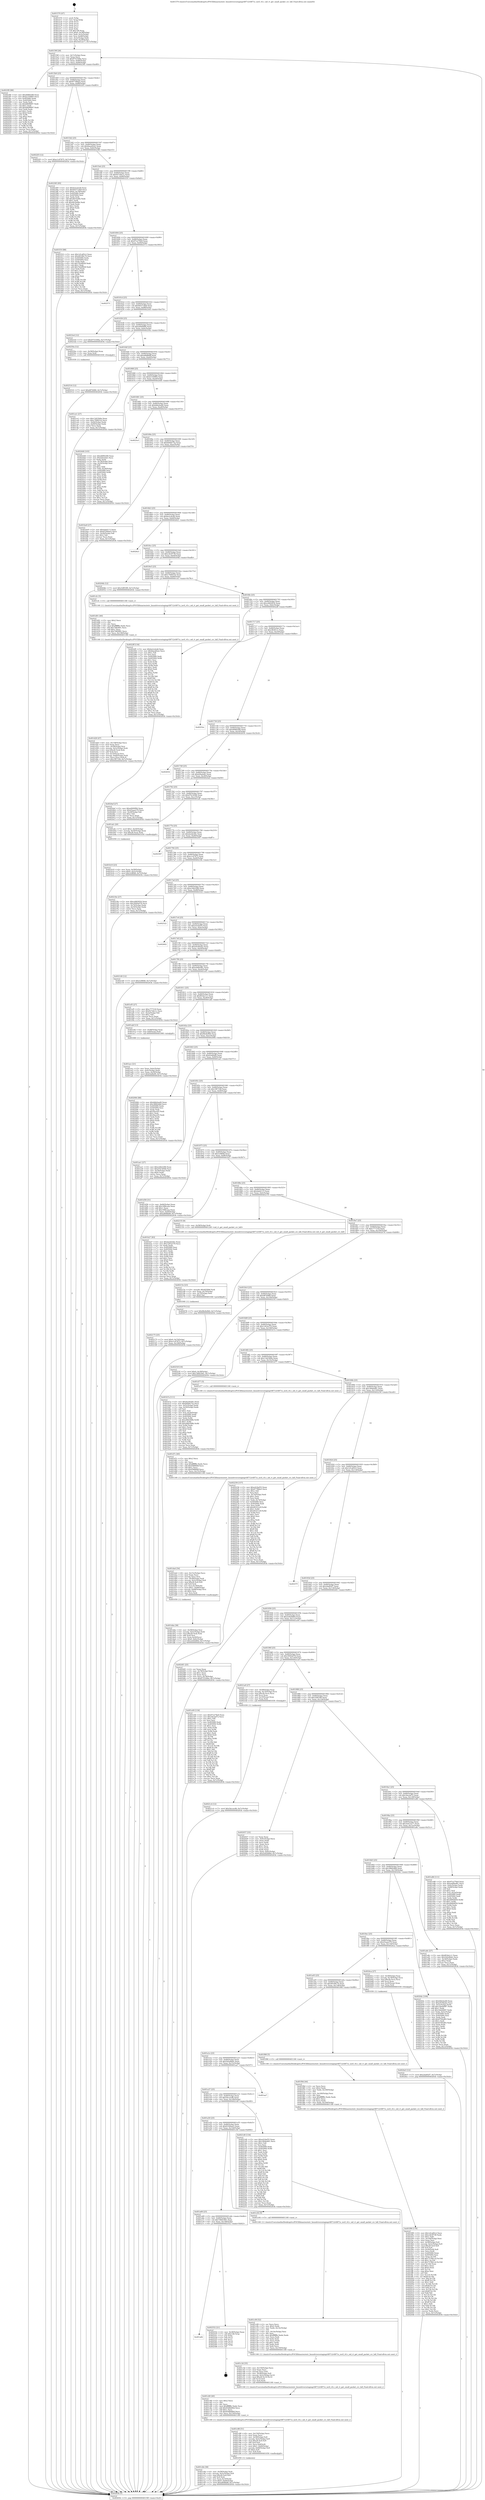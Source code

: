 digraph "0x401570" {
  label = "0x401570 (/mnt/c/Users/mathe/Desktop/tcc/POCII/binaries/extr_linuxdriversstagingrtl8712rtl871x_ioctl_rtl.c_oid_rt_get_small_packet_crc_hdl_Final-ollvm.out::main(0))"
  labelloc = "t"
  node[shape=record]

  Entry [label="",width=0.3,height=0.3,shape=circle,fillcolor=black,style=filled]
  "0x40159f" [label="{
     0x40159f [26]\l
     | [instrs]\l
     &nbsp;&nbsp;0x40159f \<+3\>: mov -0x7c(%rbp),%eax\l
     &nbsp;&nbsp;0x4015a2 \<+2\>: mov %eax,%ecx\l
     &nbsp;&nbsp;0x4015a4 \<+6\>: sub $0x8753306a,%ecx\l
     &nbsp;&nbsp;0x4015aa \<+3\>: mov %eax,-0x80(%rbp)\l
     &nbsp;&nbsp;0x4015ad \<+6\>: mov %ecx,-0x84(%rbp)\l
     &nbsp;&nbsp;0x4015b3 \<+6\>: je 00000000004023f0 \<main+0xe80\>\l
  }"]
  "0x4023f0" [label="{
     0x4023f0 [88]\l
     | [instrs]\l
     &nbsp;&nbsp;0x4023f0 \<+5\>: mov $0xd0f84289,%eax\l
     &nbsp;&nbsp;0x4023f5 \<+5\>: mov $0xb15568f3,%ecx\l
     &nbsp;&nbsp;0x4023fa \<+7\>: mov 0x405060,%edx\l
     &nbsp;&nbsp;0x402401 \<+7\>: mov 0x405064,%esi\l
     &nbsp;&nbsp;0x402408 \<+2\>: mov %edx,%edi\l
     &nbsp;&nbsp;0x40240a \<+6\>: sub $0xbfb98697,%edi\l
     &nbsp;&nbsp;0x402410 \<+3\>: sub $0x1,%edi\l
     &nbsp;&nbsp;0x402413 \<+6\>: add $0xbfb98697,%edi\l
     &nbsp;&nbsp;0x402419 \<+3\>: imul %edi,%edx\l
     &nbsp;&nbsp;0x40241c \<+3\>: and $0x1,%edx\l
     &nbsp;&nbsp;0x40241f \<+3\>: cmp $0x0,%edx\l
     &nbsp;&nbsp;0x402422 \<+4\>: sete %r8b\l
     &nbsp;&nbsp;0x402426 \<+3\>: cmp $0xa,%esi\l
     &nbsp;&nbsp;0x402429 \<+4\>: setl %r9b\l
     &nbsp;&nbsp;0x40242d \<+3\>: mov %r8b,%r10b\l
     &nbsp;&nbsp;0x402430 \<+3\>: and %r9b,%r10b\l
     &nbsp;&nbsp;0x402433 \<+3\>: xor %r9b,%r8b\l
     &nbsp;&nbsp;0x402436 \<+3\>: or %r8b,%r10b\l
     &nbsp;&nbsp;0x402439 \<+4\>: test $0x1,%r10b\l
     &nbsp;&nbsp;0x40243d \<+3\>: cmovne %ecx,%eax\l
     &nbsp;&nbsp;0x402440 \<+3\>: mov %eax,-0x7c(%rbp)\l
     &nbsp;&nbsp;0x402443 \<+5\>: jmp 000000000040263b \<main+0x10cb\>\l
  }"]
  "0x4015b9" [label="{
     0x4015b9 [25]\l
     | [instrs]\l
     &nbsp;&nbsp;0x4015b9 \<+5\>: jmp 00000000004015be \<main+0x4e\>\l
     &nbsp;&nbsp;0x4015be \<+3\>: mov -0x80(%rbp),%eax\l
     &nbsp;&nbsp;0x4015c1 \<+5\>: sub $0x877f8da5,%eax\l
     &nbsp;&nbsp;0x4015c6 \<+6\>: mov %eax,-0x88(%rbp)\l
     &nbsp;&nbsp;0x4015cc \<+6\>: je 00000000004022f3 \<main+0xd83\>\l
  }"]
  Exit [label="",width=0.3,height=0.3,shape=circle,fillcolor=black,style=filled,peripheries=2]
  "0x4022f3" [label="{
     0x4022f3 [12]\l
     | [instrs]\l
     &nbsp;&nbsp;0x4022f3 \<+7\>: movl $0xe1c67875,-0x7c(%rbp)\l
     &nbsp;&nbsp;0x4022fa \<+5\>: jmp 000000000040263b \<main+0x10cb\>\l
  }"]
  "0x4015d2" [label="{
     0x4015d2 [25]\l
     | [instrs]\l
     &nbsp;&nbsp;0x4015d2 \<+5\>: jmp 00000000004015d7 \<main+0x67\>\l
     &nbsp;&nbsp;0x4015d7 \<+3\>: mov -0x80(%rbp),%eax\l
     &nbsp;&nbsp;0x4015da \<+5\>: sub $0x8aea92a2,%eax\l
     &nbsp;&nbsp;0x4015df \<+6\>: mov %eax,-0x8c(%rbp)\l
     &nbsp;&nbsp;0x4015e5 \<+6\>: je 0000000000402385 \<main+0xe15\>\l
  }"]
  "0x401a82" [label="{
     0x401a82\l
  }", style=dashed]
  "0x402385" [label="{
     0x402385 [95]\l
     | [instrs]\l
     &nbsp;&nbsp;0x402385 \<+5\>: mov $0xbe2cdcdd,%eax\l
     &nbsp;&nbsp;0x40238a \<+5\>: mov $0x9d3714b9,%ecx\l
     &nbsp;&nbsp;0x40238f \<+7\>: movl $0x0,-0x78(%rbp)\l
     &nbsp;&nbsp;0x402396 \<+7\>: mov 0x405060,%edx\l
     &nbsp;&nbsp;0x40239d \<+7\>: mov 0x405064,%esi\l
     &nbsp;&nbsp;0x4023a4 \<+2\>: mov %edx,%edi\l
     &nbsp;&nbsp;0x4023a6 \<+6\>: add $0x461be6fe,%edi\l
     &nbsp;&nbsp;0x4023ac \<+3\>: sub $0x1,%edi\l
     &nbsp;&nbsp;0x4023af \<+6\>: sub $0x461be6fe,%edi\l
     &nbsp;&nbsp;0x4023b5 \<+3\>: imul %edi,%edx\l
     &nbsp;&nbsp;0x4023b8 \<+3\>: and $0x1,%edx\l
     &nbsp;&nbsp;0x4023bb \<+3\>: cmp $0x0,%edx\l
     &nbsp;&nbsp;0x4023be \<+4\>: sete %r8b\l
     &nbsp;&nbsp;0x4023c2 \<+3\>: cmp $0xa,%esi\l
     &nbsp;&nbsp;0x4023c5 \<+4\>: setl %r9b\l
     &nbsp;&nbsp;0x4023c9 \<+3\>: mov %r8b,%r10b\l
     &nbsp;&nbsp;0x4023cc \<+3\>: and %r9b,%r10b\l
     &nbsp;&nbsp;0x4023cf \<+3\>: xor %r9b,%r8b\l
     &nbsp;&nbsp;0x4023d2 \<+3\>: or %r8b,%r10b\l
     &nbsp;&nbsp;0x4023d5 \<+4\>: test $0x1,%r10b\l
     &nbsp;&nbsp;0x4023d9 \<+3\>: cmovne %ecx,%eax\l
     &nbsp;&nbsp;0x4023dc \<+3\>: mov %eax,-0x7c(%rbp)\l
     &nbsp;&nbsp;0x4023df \<+5\>: jmp 000000000040263b \<main+0x10cb\>\l
  }"]
  "0x4015eb" [label="{
     0x4015eb [25]\l
     | [instrs]\l
     &nbsp;&nbsp;0x4015eb \<+5\>: jmp 00000000004015f0 \<main+0x80\>\l
     &nbsp;&nbsp;0x4015f0 \<+3\>: mov -0x80(%rbp),%eax\l
     &nbsp;&nbsp;0x4015f3 \<+5\>: sub $0x927ddc1c,%eax\l
     &nbsp;&nbsp;0x4015f8 \<+6\>: mov %eax,-0x90(%rbp)\l
     &nbsp;&nbsp;0x4015fe \<+6\>: je 0000000000401f10 \<main+0x9a0\>\l
  }"]
  "0x402552" [label="{
     0x402552 [21]\l
     | [instrs]\l
     &nbsp;&nbsp;0x402552 \<+3\>: mov -0x38(%rbp),%eax\l
     &nbsp;&nbsp;0x402555 \<+7\>: add $0x148,%rsp\l
     &nbsp;&nbsp;0x40255c \<+1\>: pop %rbx\l
     &nbsp;&nbsp;0x40255d \<+2\>: pop %r12\l
     &nbsp;&nbsp;0x40255f \<+2\>: pop %r13\l
     &nbsp;&nbsp;0x402561 \<+2\>: pop %r14\l
     &nbsp;&nbsp;0x402563 \<+2\>: pop %r15\l
     &nbsp;&nbsp;0x402565 \<+1\>: pop %rbp\l
     &nbsp;&nbsp;0x402566 \<+1\>: ret\l
  }"]
  "0x401f10" [label="{
     0x401f10 [88]\l
     | [instrs]\l
     &nbsp;&nbsp;0x401f10 \<+5\>: mov $0x1d1a85c2,%eax\l
     &nbsp;&nbsp;0x401f15 \<+5\>: mov $0x49168c74,%ecx\l
     &nbsp;&nbsp;0x401f1a \<+7\>: mov 0x405060,%edx\l
     &nbsp;&nbsp;0x401f21 \<+7\>: mov 0x405064,%esi\l
     &nbsp;&nbsp;0x401f28 \<+2\>: mov %edx,%edi\l
     &nbsp;&nbsp;0x401f2a \<+6\>: sub $0x7d2df928,%edi\l
     &nbsp;&nbsp;0x401f30 \<+3\>: sub $0x1,%edi\l
     &nbsp;&nbsp;0x401f33 \<+6\>: add $0x7d2df928,%edi\l
     &nbsp;&nbsp;0x401f39 \<+3\>: imul %edi,%edx\l
     &nbsp;&nbsp;0x401f3c \<+3\>: and $0x1,%edx\l
     &nbsp;&nbsp;0x401f3f \<+3\>: cmp $0x0,%edx\l
     &nbsp;&nbsp;0x401f42 \<+4\>: sete %r8b\l
     &nbsp;&nbsp;0x401f46 \<+3\>: cmp $0xa,%esi\l
     &nbsp;&nbsp;0x401f49 \<+4\>: setl %r9b\l
     &nbsp;&nbsp;0x401f4d \<+3\>: mov %r8b,%r10b\l
     &nbsp;&nbsp;0x401f50 \<+3\>: and %r9b,%r10b\l
     &nbsp;&nbsp;0x401f53 \<+3\>: xor %r9b,%r8b\l
     &nbsp;&nbsp;0x401f56 \<+3\>: or %r8b,%r10b\l
     &nbsp;&nbsp;0x401f59 \<+4\>: test $0x1,%r10b\l
     &nbsp;&nbsp;0x401f5d \<+3\>: cmovne %ecx,%eax\l
     &nbsp;&nbsp;0x401f60 \<+3\>: mov %eax,-0x7c(%rbp)\l
     &nbsp;&nbsp;0x401f63 \<+5\>: jmp 000000000040263b \<main+0x10cb\>\l
  }"]
  "0x401604" [label="{
     0x401604 [25]\l
     | [instrs]\l
     &nbsp;&nbsp;0x401604 \<+5\>: jmp 0000000000401609 \<main+0x99\>\l
     &nbsp;&nbsp;0x401609 \<+3\>: mov -0x80(%rbp),%eax\l
     &nbsp;&nbsp;0x40160c \<+5\>: sub $0x97e279e9,%eax\l
     &nbsp;&nbsp;0x401611 \<+6\>: mov %eax,-0x94(%rbp)\l
     &nbsp;&nbsp;0x401617 \<+6\>: je 0000000000402573 \<main+0x1003\>\l
  }"]
  "0x402516" [label="{
     0x402516 [12]\l
     | [instrs]\l
     &nbsp;&nbsp;0x402516 \<+7\>: movl $0xd87b966,-0x7c(%rbp)\l
     &nbsp;&nbsp;0x40251d \<+5\>: jmp 000000000040263b \<main+0x10cb\>\l
  }"]
  "0x402573" [label="{
     0x402573\l
  }", style=dashed]
  "0x40161d" [label="{
     0x40161d [25]\l
     | [instrs]\l
     &nbsp;&nbsp;0x40161d \<+5\>: jmp 0000000000401622 \<main+0xb2\>\l
     &nbsp;&nbsp;0x401622 \<+3\>: mov -0x80(%rbp),%eax\l
     &nbsp;&nbsp;0x401625 \<+5\>: sub $0x9d3714b9,%eax\l
     &nbsp;&nbsp;0x40162a \<+6\>: mov %eax,-0x98(%rbp)\l
     &nbsp;&nbsp;0x401630 \<+6\>: je 00000000004023e4 \<main+0xe74\>\l
  }"]
  "0x4024e5" [label="{
     0x4024e5 [12]\l
     | [instrs]\l
     &nbsp;&nbsp;0x4024e5 \<+7\>: movl $0x2daf02f7,-0x7c(%rbp)\l
     &nbsp;&nbsp;0x4024ec \<+5\>: jmp 000000000040263b \<main+0x10cb\>\l
  }"]
  "0x4023e4" [label="{
     0x4023e4 [12]\l
     | [instrs]\l
     &nbsp;&nbsp;0x4023e4 \<+7\>: movl $0x8753306a,-0x7c(%rbp)\l
     &nbsp;&nbsp;0x4023eb \<+5\>: jmp 000000000040263b \<main+0x10cb\>\l
  }"]
  "0x401636" [label="{
     0x401636 [25]\l
     | [instrs]\l
     &nbsp;&nbsp;0x401636 \<+5\>: jmp 000000000040163b \<main+0xcb\>\l
     &nbsp;&nbsp;0x40163b \<+3\>: mov -0x80(%rbp),%eax\l
     &nbsp;&nbsp;0x40163e \<+5\>: sub $0xa0000f94,%eax\l
     &nbsp;&nbsp;0x401643 \<+6\>: mov %eax,-0x9c(%rbp)\l
     &nbsp;&nbsp;0x401649 \<+6\>: je 000000000040250a \<main+0xf9a\>\l
  }"]
  "0x4021c4" [label="{
     0x4021c4 [12]\l
     | [instrs]\l
     &nbsp;&nbsp;0x4021c4 \<+7\>: movl $0x5dccec6b,-0x7c(%rbp)\l
     &nbsp;&nbsp;0x4021cb \<+5\>: jmp 000000000040263b \<main+0x10cb\>\l
  }"]
  "0x40250a" [label="{
     0x40250a [12]\l
     | [instrs]\l
     &nbsp;&nbsp;0x40250a \<+4\>: mov -0x58(%rbp),%rax\l
     &nbsp;&nbsp;0x40250e \<+3\>: mov %rax,%rdi\l
     &nbsp;&nbsp;0x402511 \<+5\>: call 0000000000401030 \<free@plt\>\l
     | [calls]\l
     &nbsp;&nbsp;0x401030 \{1\} (unknown)\l
  }"]
  "0x40164f" [label="{
     0x40164f [25]\l
     | [instrs]\l
     &nbsp;&nbsp;0x40164f \<+5\>: jmp 0000000000401654 \<main+0xe4\>\l
     &nbsp;&nbsp;0x401654 \<+3\>: mov -0x80(%rbp),%eax\l
     &nbsp;&nbsp;0x401657 \<+5\>: sub $0xa808bbff,%eax\l
     &nbsp;&nbsp;0x40165c \<+6\>: mov %eax,-0xa0(%rbp)\l
     &nbsp;&nbsp;0x401662 \<+6\>: je 0000000000401ce1 \<main+0x771\>\l
  }"]
  "0x402175" [label="{
     0x402175 [25]\l
     | [instrs]\l
     &nbsp;&nbsp;0x402175 \<+7\>: movl $0x0,-0x74(%rbp)\l
     &nbsp;&nbsp;0x40217c \<+7\>: movl $0xe1c67875,-0x7c(%rbp)\l
     &nbsp;&nbsp;0x402183 \<+6\>: mov %eax,-0x168(%rbp)\l
     &nbsp;&nbsp;0x402189 \<+5\>: jmp 000000000040263b \<main+0x10cb\>\l
  }"]
  "0x401ce1" [label="{
     0x401ce1 [27]\l
     | [instrs]\l
     &nbsp;&nbsp;0x401ce1 \<+5\>: mov $0x13d23b9a,%eax\l
     &nbsp;&nbsp;0x401ce6 \<+5\>: mov $0xc784831b,%ecx\l
     &nbsp;&nbsp;0x401ceb \<+3\>: mov -0x64(%rbp),%edx\l
     &nbsp;&nbsp;0x401cee \<+3\>: cmp -0x60(%rbp),%edx\l
     &nbsp;&nbsp;0x401cf1 \<+3\>: cmovl %ecx,%eax\l
     &nbsp;&nbsp;0x401cf4 \<+3\>: mov %eax,-0x7c(%rbp)\l
     &nbsp;&nbsp;0x401cf7 \<+5\>: jmp 000000000040263b \<main+0x10cb\>\l
  }"]
  "0x401668" [label="{
     0x401668 [25]\l
     | [instrs]\l
     &nbsp;&nbsp;0x401668 \<+5\>: jmp 000000000040166d \<main+0xfd\>\l
     &nbsp;&nbsp;0x40166d \<+3\>: mov -0x80(%rbp),%eax\l
     &nbsp;&nbsp;0x401670 \<+5\>: sub $0xb15568f3,%eax\l
     &nbsp;&nbsp;0x401675 \<+6\>: mov %eax,-0xa4(%rbp)\l
     &nbsp;&nbsp;0x40167b \<+6\>: je 0000000000402448 \<main+0xed8\>\l
  }"]
  "0x40215e" [label="{
     0x40215e [23]\l
     | [instrs]\l
     &nbsp;&nbsp;0x40215e \<+10\>: movabs $0x4030b6,%rdi\l
     &nbsp;&nbsp;0x402168 \<+3\>: mov %eax,-0x70(%rbp)\l
     &nbsp;&nbsp;0x40216b \<+3\>: mov -0x70(%rbp),%esi\l
     &nbsp;&nbsp;0x40216e \<+2\>: mov $0x0,%al\l
     &nbsp;&nbsp;0x402170 \<+5\>: call 0000000000401040 \<printf@plt\>\l
     | [calls]\l
     &nbsp;&nbsp;0x401040 \{1\} (unknown)\l
  }"]
  "0x402448" [label="{
     0x402448 [103]\l
     | [instrs]\l
     &nbsp;&nbsp;0x402448 \<+5\>: mov $0xd0f84289,%eax\l
     &nbsp;&nbsp;0x40244d \<+5\>: mov $0xd2ba4afc,%ecx\l
     &nbsp;&nbsp;0x402452 \<+2\>: xor %edx,%edx\l
     &nbsp;&nbsp;0x402454 \<+3\>: mov -0x78(%rbp),%esi\l
     &nbsp;&nbsp;0x402457 \<+3\>: cmp -0x50(%rbp),%esi\l
     &nbsp;&nbsp;0x40245a \<+4\>: setl %dil\l
     &nbsp;&nbsp;0x40245e \<+4\>: and $0x1,%dil\l
     &nbsp;&nbsp;0x402462 \<+4\>: mov %dil,-0x29(%rbp)\l
     &nbsp;&nbsp;0x402466 \<+7\>: mov 0x405060,%esi\l
     &nbsp;&nbsp;0x40246d \<+8\>: mov 0x405064,%r8d\l
     &nbsp;&nbsp;0x402475 \<+3\>: sub $0x1,%edx\l
     &nbsp;&nbsp;0x402478 \<+3\>: mov %esi,%r9d\l
     &nbsp;&nbsp;0x40247b \<+3\>: add %edx,%r9d\l
     &nbsp;&nbsp;0x40247e \<+4\>: imul %r9d,%esi\l
     &nbsp;&nbsp;0x402482 \<+3\>: and $0x1,%esi\l
     &nbsp;&nbsp;0x402485 \<+3\>: cmp $0x0,%esi\l
     &nbsp;&nbsp;0x402488 \<+4\>: sete %dil\l
     &nbsp;&nbsp;0x40248c \<+4\>: cmp $0xa,%r8d\l
     &nbsp;&nbsp;0x402490 \<+4\>: setl %r10b\l
     &nbsp;&nbsp;0x402494 \<+3\>: mov %dil,%r11b\l
     &nbsp;&nbsp;0x402497 \<+3\>: and %r10b,%r11b\l
     &nbsp;&nbsp;0x40249a \<+3\>: xor %r10b,%dil\l
     &nbsp;&nbsp;0x40249d \<+3\>: or %dil,%r11b\l
     &nbsp;&nbsp;0x4024a0 \<+4\>: test $0x1,%r11b\l
     &nbsp;&nbsp;0x4024a4 \<+3\>: cmovne %ecx,%eax\l
     &nbsp;&nbsp;0x4024a7 \<+3\>: mov %eax,-0x7c(%rbp)\l
     &nbsp;&nbsp;0x4024aa \<+5\>: jmp 000000000040263b \<main+0x10cb\>\l
  }"]
  "0x401681" [label="{
     0x401681 [25]\l
     | [instrs]\l
     &nbsp;&nbsp;0x401681 \<+5\>: jmp 0000000000401686 \<main+0x116\>\l
     &nbsp;&nbsp;0x401686 \<+3\>: mov -0x80(%rbp),%eax\l
     &nbsp;&nbsp;0x401689 \<+5\>: sub $0xb8dcba49,%eax\l
     &nbsp;&nbsp;0x40168e \<+6\>: mov %eax,-0xa8(%rbp)\l
     &nbsp;&nbsp;0x401694 \<+6\>: je 00000000004025e3 \<main+0x1073\>\l
  }"]
  "0x401f99" [label="{
     0x401f99 [178]\l
     | [instrs]\l
     &nbsp;&nbsp;0x401f99 \<+5\>: mov $0x1d1a85c2,%ecx\l
     &nbsp;&nbsp;0x401f9e \<+5\>: mov $0xc2b3f738,%edx\l
     &nbsp;&nbsp;0x401fa3 \<+3\>: mov $0x1,%dil\l
     &nbsp;&nbsp;0x401fa6 \<+6\>: mov -0x164(%rbp),%esi\l
     &nbsp;&nbsp;0x401fac \<+3\>: imul %eax,%esi\l
     &nbsp;&nbsp;0x401faf \<+4\>: mov -0x58(%rbp),%r8\l
     &nbsp;&nbsp;0x401fb3 \<+4\>: movslq -0x5c(%rbp),%r9\l
     &nbsp;&nbsp;0x401fb7 \<+4\>: imul $0x28,%r9,%r9\l
     &nbsp;&nbsp;0x401fbb \<+3\>: add %r9,%r8\l
     &nbsp;&nbsp;0x401fbe \<+4\>: mov 0x20(%r8),%r8\l
     &nbsp;&nbsp;0x401fc2 \<+3\>: mov %esi,(%r8)\l
     &nbsp;&nbsp;0x401fc5 \<+7\>: mov 0x405060,%eax\l
     &nbsp;&nbsp;0x401fcc \<+7\>: mov 0x405064,%esi\l
     &nbsp;&nbsp;0x401fd3 \<+3\>: mov %eax,%r10d\l
     &nbsp;&nbsp;0x401fd6 \<+7\>: add $0x7378b1cd,%r10d\l
     &nbsp;&nbsp;0x401fdd \<+4\>: sub $0x1,%r10d\l
     &nbsp;&nbsp;0x401fe1 \<+7\>: sub $0x7378b1cd,%r10d\l
     &nbsp;&nbsp;0x401fe8 \<+4\>: imul %r10d,%eax\l
     &nbsp;&nbsp;0x401fec \<+3\>: and $0x1,%eax\l
     &nbsp;&nbsp;0x401fef \<+3\>: cmp $0x0,%eax\l
     &nbsp;&nbsp;0x401ff2 \<+4\>: sete %r11b\l
     &nbsp;&nbsp;0x401ff6 \<+3\>: cmp $0xa,%esi\l
     &nbsp;&nbsp;0x401ff9 \<+3\>: setl %bl\l
     &nbsp;&nbsp;0x401ffc \<+3\>: mov %r11b,%r14b\l
     &nbsp;&nbsp;0x401fff \<+4\>: xor $0xff,%r14b\l
     &nbsp;&nbsp;0x402003 \<+3\>: mov %bl,%r15b\l
     &nbsp;&nbsp;0x402006 \<+4\>: xor $0xff,%r15b\l
     &nbsp;&nbsp;0x40200a \<+4\>: xor $0x1,%dil\l
     &nbsp;&nbsp;0x40200e \<+3\>: mov %r14b,%r12b\l
     &nbsp;&nbsp;0x402011 \<+4\>: and $0xff,%r12b\l
     &nbsp;&nbsp;0x402015 \<+3\>: and %dil,%r11b\l
     &nbsp;&nbsp;0x402018 \<+3\>: mov %r15b,%r13b\l
     &nbsp;&nbsp;0x40201b \<+4\>: and $0xff,%r13b\l
     &nbsp;&nbsp;0x40201f \<+3\>: and %dil,%bl\l
     &nbsp;&nbsp;0x402022 \<+3\>: or %r11b,%r12b\l
     &nbsp;&nbsp;0x402025 \<+3\>: or %bl,%r13b\l
     &nbsp;&nbsp;0x402028 \<+3\>: xor %r13b,%r12b\l
     &nbsp;&nbsp;0x40202b \<+3\>: or %r15b,%r14b\l
     &nbsp;&nbsp;0x40202e \<+4\>: xor $0xff,%r14b\l
     &nbsp;&nbsp;0x402032 \<+4\>: or $0x1,%dil\l
     &nbsp;&nbsp;0x402036 \<+3\>: and %dil,%r14b\l
     &nbsp;&nbsp;0x402039 \<+3\>: or %r14b,%r12b\l
     &nbsp;&nbsp;0x40203c \<+4\>: test $0x1,%r12b\l
     &nbsp;&nbsp;0x402040 \<+3\>: cmovne %edx,%ecx\l
     &nbsp;&nbsp;0x402043 \<+3\>: mov %ecx,-0x7c(%rbp)\l
     &nbsp;&nbsp;0x402046 \<+5\>: jmp 000000000040263b \<main+0x10cb\>\l
  }"]
  "0x4025e3" [label="{
     0x4025e3\l
  }", style=dashed]
  "0x40169a" [label="{
     0x40169a [25]\l
     | [instrs]\l
     &nbsp;&nbsp;0x40169a \<+5\>: jmp 000000000040169f \<main+0x12f\>\l
     &nbsp;&nbsp;0x40169f \<+3\>: mov -0x80(%rbp),%eax\l
     &nbsp;&nbsp;0x4016a2 \<+5\>: sub $0xbb9de72a,%eax\l
     &nbsp;&nbsp;0x4016a7 \<+6\>: mov %eax,-0xac(%rbp)\l
     &nbsp;&nbsp;0x4016ad \<+6\>: je 0000000000401be9 \<main+0x679\>\l
  }"]
  "0x401f6d" [label="{
     0x401f6d [44]\l
     | [instrs]\l
     &nbsp;&nbsp;0x401f6d \<+2\>: xor %ecx,%ecx\l
     &nbsp;&nbsp;0x401f6f \<+5\>: mov $0x2,%edx\l
     &nbsp;&nbsp;0x401f74 \<+6\>: mov %edx,-0x160(%rbp)\l
     &nbsp;&nbsp;0x401f7a \<+1\>: cltd\l
     &nbsp;&nbsp;0x401f7b \<+6\>: mov -0x160(%rbp),%esi\l
     &nbsp;&nbsp;0x401f81 \<+2\>: idiv %esi\l
     &nbsp;&nbsp;0x401f83 \<+6\>: imul $0xfffffffe,%edx,%edx\l
     &nbsp;&nbsp;0x401f89 \<+3\>: sub $0x1,%ecx\l
     &nbsp;&nbsp;0x401f8c \<+2\>: sub %ecx,%edx\l
     &nbsp;&nbsp;0x401f8e \<+6\>: mov %edx,-0x164(%rbp)\l
     &nbsp;&nbsp;0x401f94 \<+5\>: call 0000000000401160 \<next_i\>\l
     | [calls]\l
     &nbsp;&nbsp;0x401160 \{1\} (/mnt/c/Users/mathe/Desktop/tcc/POCII/binaries/extr_linuxdriversstagingrtl8712rtl871x_ioctl_rtl.c_oid_rt_get_small_packet_crc_hdl_Final-ollvm.out::next_i)\l
  }"]
  "0x401be9" [label="{
     0x401be9 [27]\l
     | [instrs]\l
     &nbsp;&nbsp;0x401be9 \<+5\>: mov $0x4ab4113,%eax\l
     &nbsp;&nbsp;0x401bee \<+5\>: mov $0x63394ae5,%ecx\l
     &nbsp;&nbsp;0x401bf3 \<+3\>: mov -0x2b(%rbp),%dl\l
     &nbsp;&nbsp;0x401bf6 \<+3\>: test $0x1,%dl\l
     &nbsp;&nbsp;0x401bf9 \<+3\>: cmovne %ecx,%eax\l
     &nbsp;&nbsp;0x401bfc \<+3\>: mov %eax,-0x7c(%rbp)\l
     &nbsp;&nbsp;0x401bff \<+5\>: jmp 000000000040263b \<main+0x10cb\>\l
  }"]
  "0x4016b3" [label="{
     0x4016b3 [25]\l
     | [instrs]\l
     &nbsp;&nbsp;0x4016b3 \<+5\>: jmp 00000000004016b8 \<main+0x148\>\l
     &nbsp;&nbsp;0x4016b8 \<+3\>: mov -0x80(%rbp),%eax\l
     &nbsp;&nbsp;0x4016bb \<+5\>: sub $0xbe2cdcdd,%eax\l
     &nbsp;&nbsp;0x4016c0 \<+6\>: mov %eax,-0xb0(%rbp)\l
     &nbsp;&nbsp;0x4016c6 \<+6\>: je 0000000000402621 \<main+0x10b1\>\l
  }"]
  "0x401dda" [label="{
     0x401dda [38]\l
     | [instrs]\l
     &nbsp;&nbsp;0x401dda \<+4\>: mov -0x58(%rbp),%rsi\l
     &nbsp;&nbsp;0x401dde \<+4\>: movslq -0x5c(%rbp),%rdi\l
     &nbsp;&nbsp;0x401de2 \<+4\>: imul $0x28,%rdi,%rdi\l
     &nbsp;&nbsp;0x401de6 \<+3\>: add %rdi,%rsi\l
     &nbsp;&nbsp;0x401de9 \<+4\>: mov %rax,0x20(%rsi)\l
     &nbsp;&nbsp;0x401ded \<+7\>: movl $0x0,-0x6c(%rbp)\l
     &nbsp;&nbsp;0x401df4 \<+7\>: movl $0x2e82b86d,-0x7c(%rbp)\l
     &nbsp;&nbsp;0x401dfb \<+5\>: jmp 000000000040263b \<main+0x10cb\>\l
  }"]
  "0x402621" [label="{
     0x402621\l
  }", style=dashed]
  "0x4016cc" [label="{
     0x4016cc [25]\l
     | [instrs]\l
     &nbsp;&nbsp;0x4016cc \<+5\>: jmp 00000000004016d1 \<main+0x161\>\l
     &nbsp;&nbsp;0x4016d1 \<+3\>: mov -0x80(%rbp),%eax\l
     &nbsp;&nbsp;0x4016d4 \<+5\>: sub $0xc2b3f738,%eax\l
     &nbsp;&nbsp;0x4016d9 \<+6\>: mov %eax,-0xb4(%rbp)\l
     &nbsp;&nbsp;0x4016df \<+6\>: je 000000000040204b \<main+0xadb\>\l
  }"]
  "0x401da4" [label="{
     0x401da4 [54]\l
     | [instrs]\l
     &nbsp;&nbsp;0x401da4 \<+6\>: mov -0x15c(%rbp),%ecx\l
     &nbsp;&nbsp;0x401daa \<+3\>: imul %eax,%ecx\l
     &nbsp;&nbsp;0x401dad \<+3\>: movslq %ecx,%rsi\l
     &nbsp;&nbsp;0x401db0 \<+4\>: mov -0x58(%rbp),%rdi\l
     &nbsp;&nbsp;0x401db4 \<+4\>: movslq -0x5c(%rbp),%r8\l
     &nbsp;&nbsp;0x401db8 \<+4\>: imul $0x28,%r8,%r8\l
     &nbsp;&nbsp;0x401dbc \<+3\>: add %r8,%rdi\l
     &nbsp;&nbsp;0x401dbf \<+4\>: mov %rsi,0x18(%rdi)\l
     &nbsp;&nbsp;0x401dc3 \<+7\>: movl $0x1,-0x68(%rbp)\l
     &nbsp;&nbsp;0x401dca \<+4\>: movslq -0x68(%rbp),%rsi\l
     &nbsp;&nbsp;0x401dce \<+4\>: shl $0x2,%rsi\l
     &nbsp;&nbsp;0x401dd2 \<+3\>: mov %rsi,%rdi\l
     &nbsp;&nbsp;0x401dd5 \<+5\>: call 0000000000401050 \<malloc@plt\>\l
     | [calls]\l
     &nbsp;&nbsp;0x401050 \{1\} (unknown)\l
  }"]
  "0x40204b" [label="{
     0x40204b [12]\l
     | [instrs]\l
     &nbsp;&nbsp;0x40204b \<+7\>: movl $0x32ff33f9,-0x7c(%rbp)\l
     &nbsp;&nbsp;0x402052 \<+5\>: jmp 000000000040263b \<main+0x10cb\>\l
  }"]
  "0x4016e5" [label="{
     0x4016e5 [25]\l
     | [instrs]\l
     &nbsp;&nbsp;0x4016e5 \<+5\>: jmp 00000000004016ea \<main+0x17a\>\l
     &nbsp;&nbsp;0x4016ea \<+3\>: mov -0x80(%rbp),%eax\l
     &nbsp;&nbsp;0x4016ed \<+5\>: sub $0xc784831b,%eax\l
     &nbsp;&nbsp;0x4016f2 \<+6\>: mov %eax,-0xb8(%rbp)\l
     &nbsp;&nbsp;0x4016f8 \<+6\>: je 0000000000401cfc \<main+0x78c\>\l
  }"]
  "0x401d7c" [label="{
     0x401d7c [40]\l
     | [instrs]\l
     &nbsp;&nbsp;0x401d7c \<+5\>: mov $0x2,%ecx\l
     &nbsp;&nbsp;0x401d81 \<+1\>: cltd\l
     &nbsp;&nbsp;0x401d82 \<+2\>: idiv %ecx\l
     &nbsp;&nbsp;0x401d84 \<+6\>: imul $0xfffffffe,%edx,%ecx\l
     &nbsp;&nbsp;0x401d8a \<+6\>: add $0xf5866fdf,%ecx\l
     &nbsp;&nbsp;0x401d90 \<+3\>: add $0x1,%ecx\l
     &nbsp;&nbsp;0x401d93 \<+6\>: sub $0xf5866fdf,%ecx\l
     &nbsp;&nbsp;0x401d99 \<+6\>: mov %ecx,-0x15c(%rbp)\l
     &nbsp;&nbsp;0x401d9f \<+5\>: call 0000000000401160 \<next_i\>\l
     | [calls]\l
     &nbsp;&nbsp;0x401160 \{1\} (/mnt/c/Users/mathe/Desktop/tcc/POCII/binaries/extr_linuxdriversstagingrtl8712rtl871x_ioctl_rtl.c_oid_rt_get_small_packet_crc_hdl_Final-ollvm.out::next_i)\l
  }"]
  "0x401cfc" [label="{
     0x401cfc [5]\l
     | [instrs]\l
     &nbsp;&nbsp;0x401cfc \<+5\>: call 0000000000401160 \<next_i\>\l
     | [calls]\l
     &nbsp;&nbsp;0x401160 \{1\} (/mnt/c/Users/mathe/Desktop/tcc/POCII/binaries/extr_linuxdriversstagingrtl8712rtl871x_ioctl_rtl.c_oid_rt_get_small_packet_crc_hdl_Final-ollvm.out::next_i)\l
  }"]
  "0x4016fe" [label="{
     0x4016fe [25]\l
     | [instrs]\l
     &nbsp;&nbsp;0x4016fe \<+5\>: jmp 0000000000401703 \<main+0x193\>\l
     &nbsp;&nbsp;0x401703 \<+3\>: mov -0x80(%rbp),%eax\l
     &nbsp;&nbsp;0x401706 \<+5\>: sub $0xcd462834,%eax\l
     &nbsp;&nbsp;0x40170b \<+6\>: mov %eax,-0xbc(%rbp)\l
     &nbsp;&nbsp;0x401711 \<+6\>: je 00000000004022ff \<main+0xd8f\>\l
  }"]
  "0x401d29" [label="{
     0x401d29 [47]\l
     | [instrs]\l
     &nbsp;&nbsp;0x401d29 \<+6\>: mov -0x158(%rbp),%ecx\l
     &nbsp;&nbsp;0x401d2f \<+3\>: imul %eax,%ecx\l
     &nbsp;&nbsp;0x401d32 \<+4\>: mov -0x58(%rbp),%rsi\l
     &nbsp;&nbsp;0x401d36 \<+4\>: movslq -0x5c(%rbp),%rdi\l
     &nbsp;&nbsp;0x401d3a \<+4\>: imul $0x28,%rdi,%rdi\l
     &nbsp;&nbsp;0x401d3e \<+3\>: add %rdi,%rsi\l
     &nbsp;&nbsp;0x401d41 \<+4\>: mov 0x10(%rsi),%rsi\l
     &nbsp;&nbsp;0x401d45 \<+4\>: movslq -0x64(%rbp),%rdi\l
     &nbsp;&nbsp;0x401d49 \<+3\>: mov %ecx,(%rsi,%rdi,4)\l
     &nbsp;&nbsp;0x401d4c \<+7\>: movl $0x1f8719d,-0x7c(%rbp)\l
     &nbsp;&nbsp;0x401d53 \<+5\>: jmp 000000000040263b \<main+0x10cb\>\l
  }"]
  "0x4022ff" [label="{
     0x4022ff [134]\l
     | [instrs]\l
     &nbsp;&nbsp;0x4022ff \<+5\>: mov $0xbe2cdcdd,%eax\l
     &nbsp;&nbsp;0x402304 \<+5\>: mov $0x8aea92a2,%ecx\l
     &nbsp;&nbsp;0x402309 \<+2\>: mov $0x1,%dl\l
     &nbsp;&nbsp;0x40230b \<+2\>: xor %esi,%esi\l
     &nbsp;&nbsp;0x40230d \<+7\>: mov 0x405060,%edi\l
     &nbsp;&nbsp;0x402314 \<+8\>: mov 0x405064,%r8d\l
     &nbsp;&nbsp;0x40231c \<+3\>: sub $0x1,%esi\l
     &nbsp;&nbsp;0x40231f \<+3\>: mov %edi,%r9d\l
     &nbsp;&nbsp;0x402322 \<+3\>: add %esi,%r9d\l
     &nbsp;&nbsp;0x402325 \<+4\>: imul %r9d,%edi\l
     &nbsp;&nbsp;0x402329 \<+3\>: and $0x1,%edi\l
     &nbsp;&nbsp;0x40232c \<+3\>: cmp $0x0,%edi\l
     &nbsp;&nbsp;0x40232f \<+4\>: sete %r10b\l
     &nbsp;&nbsp;0x402333 \<+4\>: cmp $0xa,%r8d\l
     &nbsp;&nbsp;0x402337 \<+4\>: setl %r11b\l
     &nbsp;&nbsp;0x40233b \<+3\>: mov %r10b,%bl\l
     &nbsp;&nbsp;0x40233e \<+3\>: xor $0xff,%bl\l
     &nbsp;&nbsp;0x402341 \<+3\>: mov %r11b,%r14b\l
     &nbsp;&nbsp;0x402344 \<+4\>: xor $0xff,%r14b\l
     &nbsp;&nbsp;0x402348 \<+3\>: xor $0x1,%dl\l
     &nbsp;&nbsp;0x40234b \<+3\>: mov %bl,%r15b\l
     &nbsp;&nbsp;0x40234e \<+4\>: and $0xff,%r15b\l
     &nbsp;&nbsp;0x402352 \<+3\>: and %dl,%r10b\l
     &nbsp;&nbsp;0x402355 \<+3\>: mov %r14b,%r12b\l
     &nbsp;&nbsp;0x402358 \<+4\>: and $0xff,%r12b\l
     &nbsp;&nbsp;0x40235c \<+3\>: and %dl,%r11b\l
     &nbsp;&nbsp;0x40235f \<+3\>: or %r10b,%r15b\l
     &nbsp;&nbsp;0x402362 \<+3\>: or %r11b,%r12b\l
     &nbsp;&nbsp;0x402365 \<+3\>: xor %r12b,%r15b\l
     &nbsp;&nbsp;0x402368 \<+3\>: or %r14b,%bl\l
     &nbsp;&nbsp;0x40236b \<+3\>: xor $0xff,%bl\l
     &nbsp;&nbsp;0x40236e \<+3\>: or $0x1,%dl\l
     &nbsp;&nbsp;0x402371 \<+2\>: and %dl,%bl\l
     &nbsp;&nbsp;0x402373 \<+3\>: or %bl,%r15b\l
     &nbsp;&nbsp;0x402376 \<+4\>: test $0x1,%r15b\l
     &nbsp;&nbsp;0x40237a \<+3\>: cmovne %ecx,%eax\l
     &nbsp;&nbsp;0x40237d \<+3\>: mov %eax,-0x7c(%rbp)\l
     &nbsp;&nbsp;0x402380 \<+5\>: jmp 000000000040263b \<main+0x10cb\>\l
  }"]
  "0x401717" [label="{
     0x401717 [25]\l
     | [instrs]\l
     &nbsp;&nbsp;0x401717 \<+5\>: jmp 000000000040171c \<main+0x1ac\>\l
     &nbsp;&nbsp;0x40171c \<+3\>: mov -0x80(%rbp),%eax\l
     &nbsp;&nbsp;0x40171f \<+5\>: sub $0xcfb561cc,%eax\l
     &nbsp;&nbsp;0x401724 \<+6\>: mov %eax,-0xc0(%rbp)\l
     &nbsp;&nbsp;0x40172a \<+6\>: je 000000000040252e \<main+0xfbe\>\l
  }"]
  "0x401d01" [label="{
     0x401d01 [40]\l
     | [instrs]\l
     &nbsp;&nbsp;0x401d01 \<+5\>: mov $0x2,%ecx\l
     &nbsp;&nbsp;0x401d06 \<+1\>: cltd\l
     &nbsp;&nbsp;0x401d07 \<+2\>: idiv %ecx\l
     &nbsp;&nbsp;0x401d09 \<+6\>: imul $0xfffffffe,%edx,%ecx\l
     &nbsp;&nbsp;0x401d0f \<+6\>: add $0x7d82891,%ecx\l
     &nbsp;&nbsp;0x401d15 \<+3\>: add $0x1,%ecx\l
     &nbsp;&nbsp;0x401d18 \<+6\>: sub $0x7d82891,%ecx\l
     &nbsp;&nbsp;0x401d1e \<+6\>: mov %ecx,-0x158(%rbp)\l
     &nbsp;&nbsp;0x401d24 \<+5\>: call 0000000000401160 \<next_i\>\l
     | [calls]\l
     &nbsp;&nbsp;0x401160 \{1\} (/mnt/c/Users/mathe/Desktop/tcc/POCII/binaries/extr_linuxdriversstagingrtl8712rtl871x_ioctl_rtl.c_oid_rt_get_small_packet_crc_hdl_Final-ollvm.out::next_i)\l
  }"]
  "0x40252e" [label="{
     0x40252e\l
  }", style=dashed]
  "0x401730" [label="{
     0x401730 [25]\l
     | [instrs]\l
     &nbsp;&nbsp;0x401730 \<+5\>: jmp 0000000000401735 \<main+0x1c5\>\l
     &nbsp;&nbsp;0x401735 \<+3\>: mov -0x80(%rbp),%eax\l
     &nbsp;&nbsp;0x401738 \<+5\>: sub $0xd0f84289,%eax\l
     &nbsp;&nbsp;0x40173d \<+6\>: mov %eax,-0xc4(%rbp)\l
     &nbsp;&nbsp;0x401743 \<+6\>: je 0000000000402634 \<main+0x10c4\>\l
  }"]
  "0x401cbb" [label="{
     0x401cbb [38]\l
     | [instrs]\l
     &nbsp;&nbsp;0x401cbb \<+4\>: mov -0x58(%rbp),%rdi\l
     &nbsp;&nbsp;0x401cbf \<+4\>: movslq -0x5c(%rbp),%r8\l
     &nbsp;&nbsp;0x401cc3 \<+4\>: imul $0x28,%r8,%r8\l
     &nbsp;&nbsp;0x401cc7 \<+3\>: add %r8,%rdi\l
     &nbsp;&nbsp;0x401cca \<+4\>: mov %rax,0x10(%rdi)\l
     &nbsp;&nbsp;0x401cce \<+7\>: movl $0x0,-0x64(%rbp)\l
     &nbsp;&nbsp;0x401cd5 \<+7\>: movl $0xa808bbff,-0x7c(%rbp)\l
     &nbsp;&nbsp;0x401cdc \<+5\>: jmp 000000000040263b \<main+0x10cb\>\l
  }"]
  "0x402634" [label="{
     0x402634\l
  }", style=dashed]
  "0x401749" [label="{
     0x401749 [25]\l
     | [instrs]\l
     &nbsp;&nbsp;0x401749 \<+5\>: jmp 000000000040174e \<main+0x1de\>\l
     &nbsp;&nbsp;0x40174e \<+3\>: mov -0x80(%rbp),%eax\l
     &nbsp;&nbsp;0x401751 \<+5\>: sub $0xd2ba4afc,%eax\l
     &nbsp;&nbsp;0x401756 \<+6\>: mov %eax,-0xc8(%rbp)\l
     &nbsp;&nbsp;0x40175c \<+6\>: je 00000000004024af \<main+0xf3f\>\l
  }"]
  "0x401c88" [label="{
     0x401c88 [51]\l
     | [instrs]\l
     &nbsp;&nbsp;0x401c88 \<+6\>: mov -0x154(%rbp),%ecx\l
     &nbsp;&nbsp;0x401c8e \<+3\>: imul %eax,%ecx\l
     &nbsp;&nbsp;0x401c91 \<+4\>: mov -0x58(%rbp),%r8\l
     &nbsp;&nbsp;0x401c95 \<+4\>: movslq -0x5c(%rbp),%r9\l
     &nbsp;&nbsp;0x401c99 \<+4\>: imul $0x28,%r9,%r9\l
     &nbsp;&nbsp;0x401c9d \<+3\>: add %r9,%r8\l
     &nbsp;&nbsp;0x401ca0 \<+4\>: mov %ecx,0x8(%r8)\l
     &nbsp;&nbsp;0x401ca4 \<+7\>: movl $0x1,-0x60(%rbp)\l
     &nbsp;&nbsp;0x401cab \<+4\>: movslq -0x60(%rbp),%r8\l
     &nbsp;&nbsp;0x401caf \<+4\>: shl $0x2,%r8\l
     &nbsp;&nbsp;0x401cb3 \<+3\>: mov %r8,%rdi\l
     &nbsp;&nbsp;0x401cb6 \<+5\>: call 0000000000401050 \<malloc@plt\>\l
     | [calls]\l
     &nbsp;&nbsp;0x401050 \{1\} (unknown)\l
  }"]
  "0x4024af" [label="{
     0x4024af [27]\l
     | [instrs]\l
     &nbsp;&nbsp;0x4024af \<+5\>: mov $0xa0000f94,%eax\l
     &nbsp;&nbsp;0x4024b4 \<+5\>: mov $0x45aae279,%ecx\l
     &nbsp;&nbsp;0x4024b9 \<+3\>: mov -0x29(%rbp),%dl\l
     &nbsp;&nbsp;0x4024bc \<+3\>: test $0x1,%dl\l
     &nbsp;&nbsp;0x4024bf \<+3\>: cmovne %ecx,%eax\l
     &nbsp;&nbsp;0x4024c2 \<+3\>: mov %eax,-0x7c(%rbp)\l
     &nbsp;&nbsp;0x4024c5 \<+5\>: jmp 000000000040263b \<main+0x10cb\>\l
  }"]
  "0x401762" [label="{
     0x401762 [25]\l
     | [instrs]\l
     &nbsp;&nbsp;0x401762 \<+5\>: jmp 0000000000401767 \<main+0x1f7\>\l
     &nbsp;&nbsp;0x401767 \<+3\>: mov -0x80(%rbp),%eax\l
     &nbsp;&nbsp;0x40176a \<+5\>: sub $0xd7b14046,%eax\l
     &nbsp;&nbsp;0x40176f \<+6\>: mov %eax,-0xcc(%rbp)\l
     &nbsp;&nbsp;0x401775 \<+6\>: je 0000000000401afc \<main+0x58c\>\l
  }"]
  "0x401c60" [label="{
     0x401c60 [40]\l
     | [instrs]\l
     &nbsp;&nbsp;0x401c60 \<+5\>: mov $0x2,%ecx\l
     &nbsp;&nbsp;0x401c65 \<+1\>: cltd\l
     &nbsp;&nbsp;0x401c66 \<+2\>: idiv %ecx\l
     &nbsp;&nbsp;0x401c68 \<+6\>: imul $0xfffffffe,%edx,%ecx\l
     &nbsp;&nbsp;0x401c6e \<+6\>: add $0x93dbb80d,%ecx\l
     &nbsp;&nbsp;0x401c74 \<+3\>: add $0x1,%ecx\l
     &nbsp;&nbsp;0x401c77 \<+6\>: sub $0x93dbb80d,%ecx\l
     &nbsp;&nbsp;0x401c7d \<+6\>: mov %ecx,-0x154(%rbp)\l
     &nbsp;&nbsp;0x401c83 \<+5\>: call 0000000000401160 \<next_i\>\l
     | [calls]\l
     &nbsp;&nbsp;0x401160 \{1\} (/mnt/c/Users/mathe/Desktop/tcc/POCII/binaries/extr_linuxdriversstagingrtl8712rtl871x_ioctl_rtl.c_oid_rt_get_small_packet_crc_hdl_Final-ollvm.out::next_i)\l
  }"]
  "0x401afc" [label="{
     0x401afc [20]\l
     | [instrs]\l
     &nbsp;&nbsp;0x401afc \<+7\>: movl $0x1,-0x50(%rbp)\l
     &nbsp;&nbsp;0x401b03 \<+4\>: movslq -0x50(%rbp),%rax\l
     &nbsp;&nbsp;0x401b07 \<+4\>: imul $0x28,%rax,%rdi\l
     &nbsp;&nbsp;0x401b0b \<+5\>: call 0000000000401050 \<malloc@plt\>\l
     | [calls]\l
     &nbsp;&nbsp;0x401050 \{1\} (unknown)\l
  }"]
  "0x40177b" [label="{
     0x40177b [25]\l
     | [instrs]\l
     &nbsp;&nbsp;0x40177b \<+5\>: jmp 0000000000401780 \<main+0x210\>\l
     &nbsp;&nbsp;0x401780 \<+3\>: mov -0x80(%rbp),%eax\l
     &nbsp;&nbsp;0x401783 \<+5\>: sub $0xda2de44c,%eax\l
     &nbsp;&nbsp;0x401788 \<+6\>: mov %eax,-0xd0(%rbp)\l
     &nbsp;&nbsp;0x40178e \<+6\>: je 0000000000402567 \<main+0xff7\>\l
  }"]
  "0x401c3d" [label="{
     0x401c3d [35]\l
     | [instrs]\l
     &nbsp;&nbsp;0x401c3d \<+6\>: mov -0x150(%rbp),%ecx\l
     &nbsp;&nbsp;0x401c43 \<+3\>: imul %eax,%ecx\l
     &nbsp;&nbsp;0x401c46 \<+3\>: movslq %ecx,%r8\l
     &nbsp;&nbsp;0x401c49 \<+4\>: mov -0x58(%rbp),%r9\l
     &nbsp;&nbsp;0x401c4d \<+4\>: movslq -0x5c(%rbp),%r10\l
     &nbsp;&nbsp;0x401c51 \<+4\>: imul $0x28,%r10,%r10\l
     &nbsp;&nbsp;0x401c55 \<+3\>: add %r10,%r9\l
     &nbsp;&nbsp;0x401c58 \<+3\>: mov %r8,(%r9)\l
     &nbsp;&nbsp;0x401c5b \<+5\>: call 0000000000401160 \<next_i\>\l
     | [calls]\l
     &nbsp;&nbsp;0x401160 \{1\} (/mnt/c/Users/mathe/Desktop/tcc/POCII/binaries/extr_linuxdriversstagingrtl8712rtl871x_ioctl_rtl.c_oid_rt_get_small_packet_crc_hdl_Final-ollvm.out::next_i)\l
  }"]
  "0x402567" [label="{
     0x402567\l
  }", style=dashed]
  "0x401794" [label="{
     0x401794 [25]\l
     | [instrs]\l
     &nbsp;&nbsp;0x401794 \<+5\>: jmp 0000000000401799 \<main+0x229\>\l
     &nbsp;&nbsp;0x401799 \<+3\>: mov -0x80(%rbp),%eax\l
     &nbsp;&nbsp;0x40179c \<+5\>: sub $0xe1c67875,%eax\l
     &nbsp;&nbsp;0x4017a1 \<+6\>: mov %eax,-0xd4(%rbp)\l
     &nbsp;&nbsp;0x4017a7 \<+6\>: je 000000000040218e \<main+0xc1e\>\l
  }"]
  "0x401c09" [label="{
     0x401c09 [52]\l
     | [instrs]\l
     &nbsp;&nbsp;0x401c09 \<+2\>: xor %ecx,%ecx\l
     &nbsp;&nbsp;0x401c0b \<+5\>: mov $0x2,%edx\l
     &nbsp;&nbsp;0x401c10 \<+6\>: mov %edx,-0x14c(%rbp)\l
     &nbsp;&nbsp;0x401c16 \<+1\>: cltd\l
     &nbsp;&nbsp;0x401c17 \<+6\>: mov -0x14c(%rbp),%esi\l
     &nbsp;&nbsp;0x401c1d \<+2\>: idiv %esi\l
     &nbsp;&nbsp;0x401c1f \<+6\>: imul $0xfffffffe,%edx,%edx\l
     &nbsp;&nbsp;0x401c25 \<+2\>: mov %ecx,%edi\l
     &nbsp;&nbsp;0x401c27 \<+2\>: sub %edx,%edi\l
     &nbsp;&nbsp;0x401c29 \<+2\>: mov %ecx,%edx\l
     &nbsp;&nbsp;0x401c2b \<+3\>: sub $0x1,%edx\l
     &nbsp;&nbsp;0x401c2e \<+2\>: add %edx,%edi\l
     &nbsp;&nbsp;0x401c30 \<+2\>: sub %edi,%ecx\l
     &nbsp;&nbsp;0x401c32 \<+6\>: mov %ecx,-0x150(%rbp)\l
     &nbsp;&nbsp;0x401c38 \<+5\>: call 0000000000401160 \<next_i\>\l
     | [calls]\l
     &nbsp;&nbsp;0x401160 \{1\} (/mnt/c/Users/mathe/Desktop/tcc/POCII/binaries/extr_linuxdriversstagingrtl8712rtl871x_ioctl_rtl.c_oid_rt_get_small_packet_crc_hdl_Final-ollvm.out::next_i)\l
  }"]
  "0x40218e" [label="{
     0x40218e [27]\l
     | [instrs]\l
     &nbsp;&nbsp;0x40218e \<+5\>: mov $0xcd462834,%eax\l
     &nbsp;&nbsp;0x402193 \<+5\>: mov $0x3000a078,%ecx\l
     &nbsp;&nbsp;0x402198 \<+3\>: mov -0x74(%rbp),%edx\l
     &nbsp;&nbsp;0x40219b \<+3\>: cmp -0x50(%rbp),%edx\l
     &nbsp;&nbsp;0x40219e \<+3\>: cmovl %ecx,%eax\l
     &nbsp;&nbsp;0x4021a1 \<+3\>: mov %eax,-0x7c(%rbp)\l
     &nbsp;&nbsp;0x4021a4 \<+5\>: jmp 000000000040263b \<main+0x10cb\>\l
  }"]
  "0x4017ad" [label="{
     0x4017ad [25]\l
     | [instrs]\l
     &nbsp;&nbsp;0x4017ad \<+5\>: jmp 00000000004017b2 \<main+0x242\>\l
     &nbsp;&nbsp;0x4017b2 \<+3\>: mov -0x80(%rbp),%eax\l
     &nbsp;&nbsp;0x4017b5 \<+5\>: sub $0xe34b2286,%eax\l
     &nbsp;&nbsp;0x4017ba \<+6\>: mov %eax,-0xd8(%rbp)\l
     &nbsp;&nbsp;0x4017c0 \<+6\>: je 0000000000402522 \<main+0xfb2\>\l
  }"]
  "0x401a69" [label="{
     0x401a69 [25]\l
     | [instrs]\l
     &nbsp;&nbsp;0x401a69 \<+5\>: jmp 0000000000401a6e \<main+0x4fe\>\l
     &nbsp;&nbsp;0x401a6e \<+3\>: mov -0x80(%rbp),%eax\l
     &nbsp;&nbsp;0x401a71 \<+5\>: sub $0x7d9d19d1,%eax\l
     &nbsp;&nbsp;0x401a76 \<+6\>: mov %eax,-0x148(%rbp)\l
     &nbsp;&nbsp;0x401a7c \<+6\>: je 0000000000402552 \<main+0xfe2\>\l
  }"]
  "0x402522" [label="{
     0x402522\l
  }", style=dashed]
  "0x4017c6" [label="{
     0x4017c6 [25]\l
     | [instrs]\l
     &nbsp;&nbsp;0x4017c6 \<+5\>: jmp 00000000004017cb \<main+0x25b\>\l
     &nbsp;&nbsp;0x4017cb \<+3\>: mov -0x80(%rbp),%eax\l
     &nbsp;&nbsp;0x4017ce \<+5\>: sub $0xe416af35,%eax\l
     &nbsp;&nbsp;0x4017d3 \<+6\>: mov %eax,-0xdc(%rbp)\l
     &nbsp;&nbsp;0x4017d9 \<+6\>: je 0000000000402602 \<main+0x1092\>\l
  }"]
  "0x401c04" [label="{
     0x401c04 [5]\l
     | [instrs]\l
     &nbsp;&nbsp;0x401c04 \<+5\>: call 0000000000401160 \<next_i\>\l
     | [calls]\l
     &nbsp;&nbsp;0x401160 \{1\} (/mnt/c/Users/mathe/Desktop/tcc/POCII/binaries/extr_linuxdriversstagingrtl8712rtl871x_ioctl_rtl.c_oid_rt_get_small_packet_crc_hdl_Final-ollvm.out::next_i)\l
  }"]
  "0x402602" [label="{
     0x402602\l
  }", style=dashed]
  "0x4017df" [label="{
     0x4017df [25]\l
     | [instrs]\l
     &nbsp;&nbsp;0x4017df \<+5\>: jmp 00000000004017e4 \<main+0x274\>\l
     &nbsp;&nbsp;0x4017e4 \<+3\>: mov -0x80(%rbp),%eax\l
     &nbsp;&nbsp;0x4017e7 \<+5\>: sub $0xe916bab2,%eax\l
     &nbsp;&nbsp;0x4017ec \<+6\>: mov %eax,-0xe0(%rbp)\l
     &nbsp;&nbsp;0x4017f2 \<+6\>: je 0000000000402149 \<main+0xbd9\>\l
  }"]
  "0x401a50" [label="{
     0x401a50 [25]\l
     | [instrs]\l
     &nbsp;&nbsp;0x401a50 \<+5\>: jmp 0000000000401a55 \<main+0x4e5\>\l
     &nbsp;&nbsp;0x401a55 \<+3\>: mov -0x80(%rbp),%eax\l
     &nbsp;&nbsp;0x401a58 \<+5\>: sub $0x63394ae5,%eax\l
     &nbsp;&nbsp;0x401a5d \<+6\>: mov %eax,-0x144(%rbp)\l
     &nbsp;&nbsp;0x401a63 \<+6\>: je 0000000000401c04 \<main+0x694\>\l
  }"]
  "0x402149" [label="{
     0x402149 [12]\l
     | [instrs]\l
     &nbsp;&nbsp;0x402149 \<+7\>: movl $0x3cf8f48,-0x7c(%rbp)\l
     &nbsp;&nbsp;0x402150 \<+5\>: jmp 000000000040263b \<main+0x10cb\>\l
  }"]
  "0x4017f8" [label="{
     0x4017f8 [25]\l
     | [instrs]\l
     &nbsp;&nbsp;0x4017f8 \<+5\>: jmp 00000000004017fd \<main+0x28d\>\l
     &nbsp;&nbsp;0x4017fd \<+3\>: mov -0x80(%rbp),%eax\l
     &nbsp;&nbsp;0x401800 \<+5\>: sub $0xed48ed81,%eax\l
     &nbsp;&nbsp;0x401805 \<+6\>: mov %eax,-0xe4(%rbp)\l
     &nbsp;&nbsp;0x40180b \<+6\>: je 0000000000401ef5 \<main+0x985\>\l
  }"]
  "0x4021d0" [label="{
     0x4021d0 [134]\l
     | [instrs]\l
     &nbsp;&nbsp;0x4021d0 \<+5\>: mov $0xe416af35,%eax\l
     &nbsp;&nbsp;0x4021d5 \<+5\>: mov $0x180de461,%ecx\l
     &nbsp;&nbsp;0x4021da \<+2\>: mov $0x1,%dl\l
     &nbsp;&nbsp;0x4021dc \<+2\>: xor %esi,%esi\l
     &nbsp;&nbsp;0x4021de \<+7\>: mov 0x405060,%edi\l
     &nbsp;&nbsp;0x4021e5 \<+8\>: mov 0x405064,%r8d\l
     &nbsp;&nbsp;0x4021ed \<+3\>: sub $0x1,%esi\l
     &nbsp;&nbsp;0x4021f0 \<+3\>: mov %edi,%r9d\l
     &nbsp;&nbsp;0x4021f3 \<+3\>: add %esi,%r9d\l
     &nbsp;&nbsp;0x4021f6 \<+4\>: imul %r9d,%edi\l
     &nbsp;&nbsp;0x4021fa \<+3\>: and $0x1,%edi\l
     &nbsp;&nbsp;0x4021fd \<+3\>: cmp $0x0,%edi\l
     &nbsp;&nbsp;0x402200 \<+4\>: sete %r10b\l
     &nbsp;&nbsp;0x402204 \<+4\>: cmp $0xa,%r8d\l
     &nbsp;&nbsp;0x402208 \<+4\>: setl %r11b\l
     &nbsp;&nbsp;0x40220c \<+3\>: mov %r10b,%bl\l
     &nbsp;&nbsp;0x40220f \<+3\>: xor $0xff,%bl\l
     &nbsp;&nbsp;0x402212 \<+3\>: mov %r11b,%r14b\l
     &nbsp;&nbsp;0x402215 \<+4\>: xor $0xff,%r14b\l
     &nbsp;&nbsp;0x402219 \<+3\>: xor $0x0,%dl\l
     &nbsp;&nbsp;0x40221c \<+3\>: mov %bl,%r15b\l
     &nbsp;&nbsp;0x40221f \<+4\>: and $0x0,%r15b\l
     &nbsp;&nbsp;0x402223 \<+3\>: and %dl,%r10b\l
     &nbsp;&nbsp;0x402226 \<+3\>: mov %r14b,%r12b\l
     &nbsp;&nbsp;0x402229 \<+4\>: and $0x0,%r12b\l
     &nbsp;&nbsp;0x40222d \<+3\>: and %dl,%r11b\l
     &nbsp;&nbsp;0x402230 \<+3\>: or %r10b,%r15b\l
     &nbsp;&nbsp;0x402233 \<+3\>: or %r11b,%r12b\l
     &nbsp;&nbsp;0x402236 \<+3\>: xor %r12b,%r15b\l
     &nbsp;&nbsp;0x402239 \<+3\>: or %r14b,%bl\l
     &nbsp;&nbsp;0x40223c \<+3\>: xor $0xff,%bl\l
     &nbsp;&nbsp;0x40223f \<+3\>: or $0x0,%dl\l
     &nbsp;&nbsp;0x402242 \<+2\>: and %dl,%bl\l
     &nbsp;&nbsp;0x402244 \<+3\>: or %bl,%r15b\l
     &nbsp;&nbsp;0x402247 \<+4\>: test $0x1,%r15b\l
     &nbsp;&nbsp;0x40224b \<+3\>: cmovne %ecx,%eax\l
     &nbsp;&nbsp;0x40224e \<+3\>: mov %eax,-0x7c(%rbp)\l
     &nbsp;&nbsp;0x402251 \<+5\>: jmp 000000000040263b \<main+0x10cb\>\l
  }"]
  "0x401ef5" [label="{
     0x401ef5 [27]\l
     | [instrs]\l
     &nbsp;&nbsp;0x401ef5 \<+5\>: mov $0xc777318,%eax\l
     &nbsp;&nbsp;0x401efa \<+5\>: mov $0x927ddc1c,%ecx\l
     &nbsp;&nbsp;0x401eff \<+3\>: mov -0x2a(%rbp),%dl\l
     &nbsp;&nbsp;0x401f02 \<+3\>: test $0x1,%dl\l
     &nbsp;&nbsp;0x401f05 \<+3\>: cmovne %ecx,%eax\l
     &nbsp;&nbsp;0x401f08 \<+3\>: mov %eax,-0x7c(%rbp)\l
     &nbsp;&nbsp;0x401f0b \<+5\>: jmp 000000000040263b \<main+0x10cb\>\l
  }"]
  "0x401811" [label="{
     0x401811 [25]\l
     | [instrs]\l
     &nbsp;&nbsp;0x401811 \<+5\>: jmp 0000000000401816 \<main+0x2a6\>\l
     &nbsp;&nbsp;0x401816 \<+3\>: mov -0x80(%rbp),%eax\l
     &nbsp;&nbsp;0x401819 \<+5\>: sub $0xf63da1c1,%eax\l
     &nbsp;&nbsp;0x40181e \<+6\>: mov %eax,-0xe8(%rbp)\l
     &nbsp;&nbsp;0x401824 \<+6\>: je 0000000000401abf \<main+0x54f\>\l
  }"]
  "0x401a37" [label="{
     0x401a37 [25]\l
     | [instrs]\l
     &nbsp;&nbsp;0x401a37 \<+5\>: jmp 0000000000401a3c \<main+0x4cc\>\l
     &nbsp;&nbsp;0x401a3c \<+3\>: mov -0x80(%rbp),%eax\l
     &nbsp;&nbsp;0x401a3f \<+5\>: sub $0x5dccec6b,%eax\l
     &nbsp;&nbsp;0x401a44 \<+6\>: mov %eax,-0x140(%rbp)\l
     &nbsp;&nbsp;0x401a4a \<+6\>: je 00000000004021d0 \<main+0xc60\>\l
  }"]
  "0x401abf" [label="{
     0x401abf [13]\l
     | [instrs]\l
     &nbsp;&nbsp;0x401abf \<+4\>: mov -0x48(%rbp),%rax\l
     &nbsp;&nbsp;0x401ac3 \<+4\>: mov 0x8(%rax),%rdi\l
     &nbsp;&nbsp;0x401ac7 \<+5\>: call 0000000000401060 \<atoi@plt\>\l
     | [calls]\l
     &nbsp;&nbsp;0x401060 \{1\} (unknown)\l
  }"]
  "0x40182a" [label="{
     0x40182a [25]\l
     | [instrs]\l
     &nbsp;&nbsp;0x40182a \<+5\>: jmp 000000000040182f \<main+0x2bf\>\l
     &nbsp;&nbsp;0x40182f \<+3\>: mov -0x80(%rbp),%eax\l
     &nbsp;&nbsp;0x401832 \<+5\>: sub $0xf8e9e9b0,%eax\l
     &nbsp;&nbsp;0x401837 \<+6\>: mov %eax,-0xec(%rbp)\l
     &nbsp;&nbsp;0x40183d \<+6\>: je 0000000000402084 \<main+0xb14\>\l
  }"]
  "0x401aa7" [label="{
     0x401aa7\l
  }", style=dashed]
  "0x402084" [label="{
     0x402084 [88]\l
     | [instrs]\l
     &nbsp;&nbsp;0x402084 \<+5\>: mov $0xb8dcba49,%eax\l
     &nbsp;&nbsp;0x402089 \<+5\>: mov $0x3f682db8,%ecx\l
     &nbsp;&nbsp;0x40208e \<+7\>: mov 0x405060,%edx\l
     &nbsp;&nbsp;0x402095 \<+7\>: mov 0x405064,%esi\l
     &nbsp;&nbsp;0x40209c \<+2\>: mov %edx,%edi\l
     &nbsp;&nbsp;0x40209e \<+6\>: sub $0x5face05,%edi\l
     &nbsp;&nbsp;0x4020a4 \<+3\>: sub $0x1,%edi\l
     &nbsp;&nbsp;0x4020a7 \<+6\>: add $0x5face05,%edi\l
     &nbsp;&nbsp;0x4020ad \<+3\>: imul %edi,%edx\l
     &nbsp;&nbsp;0x4020b0 \<+3\>: and $0x1,%edx\l
     &nbsp;&nbsp;0x4020b3 \<+3\>: cmp $0x0,%edx\l
     &nbsp;&nbsp;0x4020b6 \<+4\>: sete %r8b\l
     &nbsp;&nbsp;0x4020ba \<+3\>: cmp $0xa,%esi\l
     &nbsp;&nbsp;0x4020bd \<+4\>: setl %r9b\l
     &nbsp;&nbsp;0x4020c1 \<+3\>: mov %r8b,%r10b\l
     &nbsp;&nbsp;0x4020c4 \<+3\>: and %r9b,%r10b\l
     &nbsp;&nbsp;0x4020c7 \<+3\>: xor %r9b,%r8b\l
     &nbsp;&nbsp;0x4020ca \<+3\>: or %r8b,%r10b\l
     &nbsp;&nbsp;0x4020cd \<+4\>: test $0x1,%r10b\l
     &nbsp;&nbsp;0x4020d1 \<+3\>: cmovne %ecx,%eax\l
     &nbsp;&nbsp;0x4020d4 \<+3\>: mov %eax,-0x7c(%rbp)\l
     &nbsp;&nbsp;0x4020d7 \<+5\>: jmp 000000000040263b \<main+0x10cb\>\l
  }"]
  "0x401843" [label="{
     0x401843 [25]\l
     | [instrs]\l
     &nbsp;&nbsp;0x401843 \<+5\>: jmp 0000000000401848 \<main+0x2d8\>\l
     &nbsp;&nbsp;0x401848 \<+3\>: mov -0x80(%rbp),%eax\l
     &nbsp;&nbsp;0x40184b \<+5\>: sub $0xfcbdfa99,%eax\l
     &nbsp;&nbsp;0x401850 \<+6\>: mov %eax,-0xf0(%rbp)\l
     &nbsp;&nbsp;0x401856 \<+6\>: je 0000000000401ae1 \<main+0x571\>\l
  }"]
  "0x401a1e" [label="{
     0x401a1e [25]\l
     | [instrs]\l
     &nbsp;&nbsp;0x401a1e \<+5\>: jmp 0000000000401a23 \<main+0x4b3\>\l
     &nbsp;&nbsp;0x401a23 \<+3\>: mov -0x80(%rbp),%eax\l
     &nbsp;&nbsp;0x401a26 \<+5\>: sub $0x5d2e6bdc,%eax\l
     &nbsp;&nbsp;0x401a2b \<+6\>: mov %eax,-0x13c(%rbp)\l
     &nbsp;&nbsp;0x401a31 \<+6\>: je 0000000000401aa7 \<main+0x537\>\l
  }"]
  "0x401ae1" [label="{
     0x401ae1 [27]\l
     | [instrs]\l
     &nbsp;&nbsp;0x401ae1 \<+5\>: mov $0xe34b2286,%eax\l
     &nbsp;&nbsp;0x401ae6 \<+5\>: mov $0xd7b14046,%ecx\l
     &nbsp;&nbsp;0x401aeb \<+3\>: mov -0x30(%rbp),%edx\l
     &nbsp;&nbsp;0x401aee \<+3\>: cmp $0x0,%edx\l
     &nbsp;&nbsp;0x401af1 \<+3\>: cmove %ecx,%eax\l
     &nbsp;&nbsp;0x401af4 \<+3\>: mov %eax,-0x7c(%rbp)\l
     &nbsp;&nbsp;0x401af7 \<+5\>: jmp 000000000040263b \<main+0x10cb\>\l
  }"]
  "0x40185c" [label="{
     0x40185c [25]\l
     | [instrs]\l
     &nbsp;&nbsp;0x40185c \<+5\>: jmp 0000000000401861 \<main+0x2f1\>\l
     &nbsp;&nbsp;0x401861 \<+3\>: mov -0x80(%rbp),%eax\l
     &nbsp;&nbsp;0x401864 \<+5\>: sub $0x1f8719d,%eax\l
     &nbsp;&nbsp;0x401869 \<+6\>: mov %eax,-0xf4(%rbp)\l
     &nbsp;&nbsp;0x40186f \<+6\>: je 0000000000401d58 \<main+0x7e8\>\l
  }"]
  "0x401f68" [label="{
     0x401f68 [5]\l
     | [instrs]\l
     &nbsp;&nbsp;0x401f68 \<+5\>: call 0000000000401160 \<next_i\>\l
     | [calls]\l
     &nbsp;&nbsp;0x401160 \{1\} (/mnt/c/Users/mathe/Desktop/tcc/POCII/binaries/extr_linuxdriversstagingrtl8712rtl871x_ioctl_rtl.c_oid_rt_get_small_packet_crc_hdl_Final-ollvm.out::next_i)\l
  }"]
  "0x401d58" [label="{
     0x401d58 [31]\l
     | [instrs]\l
     &nbsp;&nbsp;0x401d58 \<+3\>: mov -0x64(%rbp),%eax\l
     &nbsp;&nbsp;0x401d5b \<+5\>: add $0x16f8ceaa,%eax\l
     &nbsp;&nbsp;0x401d60 \<+3\>: add $0x1,%eax\l
     &nbsp;&nbsp;0x401d63 \<+5\>: sub $0x16f8ceaa,%eax\l
     &nbsp;&nbsp;0x401d68 \<+3\>: mov %eax,-0x64(%rbp)\l
     &nbsp;&nbsp;0x401d6b \<+7\>: movl $0xa808bbff,-0x7c(%rbp)\l
     &nbsp;&nbsp;0x401d72 \<+5\>: jmp 000000000040263b \<main+0x10cb\>\l
  }"]
  "0x401875" [label="{
     0x401875 [25]\l
     | [instrs]\l
     &nbsp;&nbsp;0x401875 \<+5\>: jmp 000000000040187a \<main+0x30a\>\l
     &nbsp;&nbsp;0x40187a \<+3\>: mov -0x80(%rbp),%eax\l
     &nbsp;&nbsp;0x40187d \<+5\>: sub $0x3cf8f48,%eax\l
     &nbsp;&nbsp;0x401882 \<+6\>: mov %eax,-0xf8(%rbp)\l
     &nbsp;&nbsp;0x401888 \<+6\>: je 0000000000401b27 \<main+0x5b7\>\l
  }"]
  "0x401a05" [label="{
     0x401a05 [25]\l
     | [instrs]\l
     &nbsp;&nbsp;0x401a05 \<+5\>: jmp 0000000000401a0a \<main+0x49a\>\l
     &nbsp;&nbsp;0x401a0a \<+3\>: mov -0x80(%rbp),%eax\l
     &nbsp;&nbsp;0x401a0d \<+5\>: sub $0x49168c74,%eax\l
     &nbsp;&nbsp;0x401a12 \<+6\>: mov %eax,-0x138(%rbp)\l
     &nbsp;&nbsp;0x401a18 \<+6\>: je 0000000000401f68 \<main+0x9f8\>\l
  }"]
  "0x401b27" [label="{
     0x401b27 [83]\l
     | [instrs]\l
     &nbsp;&nbsp;0x401b27 \<+5\>: mov $0xda2de44c,%eax\l
     &nbsp;&nbsp;0x401b2c \<+5\>: mov $0x1263a379,%ecx\l
     &nbsp;&nbsp;0x401b31 \<+2\>: xor %edx,%edx\l
     &nbsp;&nbsp;0x401b33 \<+7\>: mov 0x405060,%esi\l
     &nbsp;&nbsp;0x401b3a \<+7\>: mov 0x405064,%edi\l
     &nbsp;&nbsp;0x401b41 \<+3\>: sub $0x1,%edx\l
     &nbsp;&nbsp;0x401b44 \<+3\>: mov %esi,%r8d\l
     &nbsp;&nbsp;0x401b47 \<+3\>: add %edx,%r8d\l
     &nbsp;&nbsp;0x401b4a \<+4\>: imul %r8d,%esi\l
     &nbsp;&nbsp;0x401b4e \<+3\>: and $0x1,%esi\l
     &nbsp;&nbsp;0x401b51 \<+3\>: cmp $0x0,%esi\l
     &nbsp;&nbsp;0x401b54 \<+4\>: sete %r9b\l
     &nbsp;&nbsp;0x401b58 \<+3\>: cmp $0xa,%edi\l
     &nbsp;&nbsp;0x401b5b \<+4\>: setl %r10b\l
     &nbsp;&nbsp;0x401b5f \<+3\>: mov %r9b,%r11b\l
     &nbsp;&nbsp;0x401b62 \<+3\>: and %r10b,%r11b\l
     &nbsp;&nbsp;0x401b65 \<+3\>: xor %r10b,%r9b\l
     &nbsp;&nbsp;0x401b68 \<+3\>: or %r9b,%r11b\l
     &nbsp;&nbsp;0x401b6b \<+4\>: test $0x1,%r11b\l
     &nbsp;&nbsp;0x401b6f \<+3\>: cmovne %ecx,%eax\l
     &nbsp;&nbsp;0x401b72 \<+3\>: mov %eax,-0x7c(%rbp)\l
     &nbsp;&nbsp;0x401b75 \<+5\>: jmp 000000000040263b \<main+0x10cb\>\l
  }"]
  "0x40188e" [label="{
     0x40188e [25]\l
     | [instrs]\l
     &nbsp;&nbsp;0x40188e \<+5\>: jmp 0000000000401893 \<main+0x323\>\l
     &nbsp;&nbsp;0x401893 \<+3\>: mov -0x80(%rbp),%eax\l
     &nbsp;&nbsp;0x401896 \<+5\>: sub $0x4ab4113,%eax\l
     &nbsp;&nbsp;0x40189b \<+6\>: mov %eax,-0xfc(%rbp)\l
     &nbsp;&nbsp;0x4018a1 \<+6\>: je 0000000000402155 \<main+0xbe5\>\l
  }"]
  "0x4024ca" [label="{
     0x4024ca [27]\l
     | [instrs]\l
     &nbsp;&nbsp;0x4024ca \<+4\>: mov -0x58(%rbp),%rax\l
     &nbsp;&nbsp;0x4024ce \<+4\>: movslq -0x78(%rbp),%rcx\l
     &nbsp;&nbsp;0x4024d2 \<+4\>: imul $0x28,%rcx,%rcx\l
     &nbsp;&nbsp;0x4024d6 \<+3\>: add %rcx,%rax\l
     &nbsp;&nbsp;0x4024d9 \<+4\>: mov 0x20(%rax),%rax\l
     &nbsp;&nbsp;0x4024dd \<+3\>: mov %rax,%rdi\l
     &nbsp;&nbsp;0x4024e0 \<+5\>: call 0000000000401030 \<free@plt\>\l
     | [calls]\l
     &nbsp;&nbsp;0x401030 \{1\} (unknown)\l
  }"]
  "0x402155" [label="{
     0x402155 [9]\l
     | [instrs]\l
     &nbsp;&nbsp;0x402155 \<+4\>: mov -0x58(%rbp),%rdi\l
     &nbsp;&nbsp;0x402159 \<+5\>: call 0000000000401240 \<oid_rt_get_small_packet_crc_hdl\>\l
     | [calls]\l
     &nbsp;&nbsp;0x401240 \{1\} (/mnt/c/Users/mathe/Desktop/tcc/POCII/binaries/extr_linuxdriversstagingrtl8712rtl871x_ioctl_rtl.c_oid_rt_get_small_packet_crc_hdl_Final-ollvm.out::oid_rt_get_small_packet_crc_hdl)\l
  }"]
  "0x4018a7" [label="{
     0x4018a7 [25]\l
     | [instrs]\l
     &nbsp;&nbsp;0x4018a7 \<+5\>: jmp 00000000004018ac \<main+0x33c\>\l
     &nbsp;&nbsp;0x4018ac \<+3\>: mov -0x80(%rbp),%eax\l
     &nbsp;&nbsp;0x4018af \<+5\>: sub $0xc777318,%eax\l
     &nbsp;&nbsp;0x4018b4 \<+6\>: mov %eax,-0x100(%rbp)\l
     &nbsp;&nbsp;0x4018ba \<+6\>: je 0000000000402078 \<main+0xb08\>\l
  }"]
  "0x4019ec" [label="{
     0x4019ec [25]\l
     | [instrs]\l
     &nbsp;&nbsp;0x4019ec \<+5\>: jmp 00000000004019f1 \<main+0x481\>\l
     &nbsp;&nbsp;0x4019f1 \<+3\>: mov -0x80(%rbp),%eax\l
     &nbsp;&nbsp;0x4019f4 \<+5\>: sub $0x45aae279,%eax\l
     &nbsp;&nbsp;0x4019f9 \<+6\>: mov %eax,-0x134(%rbp)\l
     &nbsp;&nbsp;0x4019ff \<+6\>: je 00000000004024ca \<main+0xf5a\>\l
  }"]
  "0x402078" [label="{
     0x402078 [12]\l
     | [instrs]\l
     &nbsp;&nbsp;0x402078 \<+7\>: movl $0xf8e9e9b0,-0x7c(%rbp)\l
     &nbsp;&nbsp;0x40207f \<+5\>: jmp 000000000040263b \<main+0x10cb\>\l
  }"]
  "0x4018c0" [label="{
     0x4018c0 [25]\l
     | [instrs]\l
     &nbsp;&nbsp;0x4018c0 \<+5\>: jmp 00000000004018c5 \<main+0x355\>\l
     &nbsp;&nbsp;0x4018c5 \<+3\>: mov -0x80(%rbp),%eax\l
     &nbsp;&nbsp;0x4018c8 \<+5\>: sub $0xd87b966,%eax\l
     &nbsp;&nbsp;0x4018cd \<+6\>: mov %eax,-0x104(%rbp)\l
     &nbsp;&nbsp;0x4018d3 \<+6\>: je 000000000040253f \<main+0xfcf\>\l
  }"]
  "0x4020dc" [label="{
     0x4020dc [109]\l
     | [instrs]\l
     &nbsp;&nbsp;0x4020dc \<+5\>: mov $0xb8dcba49,%eax\l
     &nbsp;&nbsp;0x4020e1 \<+5\>: mov $0xe916bab2,%ecx\l
     &nbsp;&nbsp;0x4020e6 \<+3\>: mov -0x5c(%rbp),%edx\l
     &nbsp;&nbsp;0x4020e9 \<+6\>: add $0x1bb44087,%edx\l
     &nbsp;&nbsp;0x4020ef \<+3\>: add $0x1,%edx\l
     &nbsp;&nbsp;0x4020f2 \<+6\>: sub $0x1bb44087,%edx\l
     &nbsp;&nbsp;0x4020f8 \<+3\>: mov %edx,-0x5c(%rbp)\l
     &nbsp;&nbsp;0x4020fb \<+7\>: mov 0x405060,%edx\l
     &nbsp;&nbsp;0x402102 \<+7\>: mov 0x405064,%esi\l
     &nbsp;&nbsp;0x402109 \<+2\>: mov %edx,%edi\l
     &nbsp;&nbsp;0x40210b \<+6\>: add $0x670fed83,%edi\l
     &nbsp;&nbsp;0x402111 \<+3\>: sub $0x1,%edi\l
     &nbsp;&nbsp;0x402114 \<+6\>: sub $0x670fed83,%edi\l
     &nbsp;&nbsp;0x40211a \<+3\>: imul %edi,%edx\l
     &nbsp;&nbsp;0x40211d \<+3\>: and $0x1,%edx\l
     &nbsp;&nbsp;0x402120 \<+3\>: cmp $0x0,%edx\l
     &nbsp;&nbsp;0x402123 \<+4\>: sete %r8b\l
     &nbsp;&nbsp;0x402127 \<+3\>: cmp $0xa,%esi\l
     &nbsp;&nbsp;0x40212a \<+4\>: setl %r9b\l
     &nbsp;&nbsp;0x40212e \<+3\>: mov %r8b,%r10b\l
     &nbsp;&nbsp;0x402131 \<+3\>: and %r9b,%r10b\l
     &nbsp;&nbsp;0x402134 \<+3\>: xor %r9b,%r8b\l
     &nbsp;&nbsp;0x402137 \<+3\>: or %r8b,%r10b\l
     &nbsp;&nbsp;0x40213a \<+4\>: test $0x1,%r10b\l
     &nbsp;&nbsp;0x40213e \<+3\>: cmovne %ecx,%eax\l
     &nbsp;&nbsp;0x402141 \<+3\>: mov %eax,-0x7c(%rbp)\l
     &nbsp;&nbsp;0x402144 \<+5\>: jmp 000000000040263b \<main+0x10cb\>\l
  }"]
  "0x40253f" [label="{
     0x40253f [19]\l
     | [instrs]\l
     &nbsp;&nbsp;0x40253f \<+7\>: movl $0x0,-0x38(%rbp)\l
     &nbsp;&nbsp;0x402546 \<+7\>: movl $0x7d9d19d1,-0x7c(%rbp)\l
     &nbsp;&nbsp;0x40254d \<+5\>: jmp 000000000040263b \<main+0x10cb\>\l
  }"]
  "0x4018d9" [label="{
     0x4018d9 [25]\l
     | [instrs]\l
     &nbsp;&nbsp;0x4018d9 \<+5\>: jmp 00000000004018de \<main+0x36e\>\l
     &nbsp;&nbsp;0x4018de \<+3\>: mov -0x80(%rbp),%eax\l
     &nbsp;&nbsp;0x4018e1 \<+5\>: sub $0x1263a379,%eax\l
     &nbsp;&nbsp;0x4018e6 \<+6\>: mov %eax,-0x108(%rbp)\l
     &nbsp;&nbsp;0x4018ec \<+6\>: je 0000000000401b7a \<main+0x60a\>\l
  }"]
  "0x401b10" [label="{
     0x401b10 [23]\l
     | [instrs]\l
     &nbsp;&nbsp;0x401b10 \<+4\>: mov %rax,-0x58(%rbp)\l
     &nbsp;&nbsp;0x401b14 \<+7\>: movl $0x0,-0x5c(%rbp)\l
     &nbsp;&nbsp;0x401b1b \<+7\>: movl $0x3cf8f48,-0x7c(%rbp)\l
     &nbsp;&nbsp;0x401b22 \<+5\>: jmp 000000000040263b \<main+0x10cb\>\l
  }"]
  "0x401b7a" [label="{
     0x401b7a [111]\l
     | [instrs]\l
     &nbsp;&nbsp;0x401b7a \<+5\>: mov $0xda2de44c,%eax\l
     &nbsp;&nbsp;0x401b7f \<+5\>: mov $0xbb9de72a,%ecx\l
     &nbsp;&nbsp;0x401b84 \<+3\>: mov -0x5c(%rbp),%edx\l
     &nbsp;&nbsp;0x401b87 \<+3\>: cmp -0x50(%rbp),%edx\l
     &nbsp;&nbsp;0x401b8a \<+4\>: setl %sil\l
     &nbsp;&nbsp;0x401b8e \<+4\>: and $0x1,%sil\l
     &nbsp;&nbsp;0x401b92 \<+4\>: mov %sil,-0x2b(%rbp)\l
     &nbsp;&nbsp;0x401b96 \<+7\>: mov 0x405060,%edx\l
     &nbsp;&nbsp;0x401b9d \<+7\>: mov 0x405064,%edi\l
     &nbsp;&nbsp;0x401ba4 \<+3\>: mov %edx,%r8d\l
     &nbsp;&nbsp;0x401ba7 \<+7\>: sub $0xe9bb568b,%r8d\l
     &nbsp;&nbsp;0x401bae \<+4\>: sub $0x1,%r8d\l
     &nbsp;&nbsp;0x401bb2 \<+7\>: add $0xe9bb568b,%r8d\l
     &nbsp;&nbsp;0x401bb9 \<+4\>: imul %r8d,%edx\l
     &nbsp;&nbsp;0x401bbd \<+3\>: and $0x1,%edx\l
     &nbsp;&nbsp;0x401bc0 \<+3\>: cmp $0x0,%edx\l
     &nbsp;&nbsp;0x401bc3 \<+4\>: sete %sil\l
     &nbsp;&nbsp;0x401bc7 \<+3\>: cmp $0xa,%edi\l
     &nbsp;&nbsp;0x401bca \<+4\>: setl %r9b\l
     &nbsp;&nbsp;0x401bce \<+3\>: mov %sil,%r10b\l
     &nbsp;&nbsp;0x401bd1 \<+3\>: and %r9b,%r10b\l
     &nbsp;&nbsp;0x401bd4 \<+3\>: xor %r9b,%sil\l
     &nbsp;&nbsp;0x401bd7 \<+3\>: or %sil,%r10b\l
     &nbsp;&nbsp;0x401bda \<+4\>: test $0x1,%r10b\l
     &nbsp;&nbsp;0x401bde \<+3\>: cmovne %ecx,%eax\l
     &nbsp;&nbsp;0x401be1 \<+3\>: mov %eax,-0x7c(%rbp)\l
     &nbsp;&nbsp;0x401be4 \<+5\>: jmp 000000000040263b \<main+0x10cb\>\l
  }"]
  "0x4018f2" [label="{
     0x4018f2 [25]\l
     | [instrs]\l
     &nbsp;&nbsp;0x4018f2 \<+5\>: jmp 00000000004018f7 \<main+0x387\>\l
     &nbsp;&nbsp;0x4018f7 \<+3\>: mov -0x80(%rbp),%eax\l
     &nbsp;&nbsp;0x4018fa \<+5\>: sub $0x13d23b9a,%eax\l
     &nbsp;&nbsp;0x4018ff \<+6\>: mov %eax,-0x10c(%rbp)\l
     &nbsp;&nbsp;0x401905 \<+6\>: je 0000000000401d77 \<main+0x807\>\l
  }"]
  "0x401acc" [label="{
     0x401acc [21]\l
     | [instrs]\l
     &nbsp;&nbsp;0x401acc \<+3\>: mov %eax,-0x4c(%rbp)\l
     &nbsp;&nbsp;0x401acf \<+3\>: mov -0x4c(%rbp),%eax\l
     &nbsp;&nbsp;0x401ad2 \<+3\>: mov %eax,-0x30(%rbp)\l
     &nbsp;&nbsp;0x401ad5 \<+7\>: movl $0xfcbdfa99,-0x7c(%rbp)\l
     &nbsp;&nbsp;0x401adc \<+5\>: jmp 000000000040263b \<main+0x10cb\>\l
  }"]
  "0x401d77" [label="{
     0x401d77 [5]\l
     | [instrs]\l
     &nbsp;&nbsp;0x401d77 \<+5\>: call 0000000000401160 \<next_i\>\l
     | [calls]\l
     &nbsp;&nbsp;0x401160 \{1\} (/mnt/c/Users/mathe/Desktop/tcc/POCII/binaries/extr_linuxdriversstagingrtl8712rtl871x_ioctl_rtl.c_oid_rt_get_small_packet_crc_hdl_Final-ollvm.out::next_i)\l
  }"]
  "0x40190b" [label="{
     0x40190b [25]\l
     | [instrs]\l
     &nbsp;&nbsp;0x40190b \<+5\>: jmp 0000000000401910 \<main+0x3a0\>\l
     &nbsp;&nbsp;0x401910 \<+3\>: mov -0x80(%rbp),%eax\l
     &nbsp;&nbsp;0x401913 \<+5\>: sub $0x180de461,%eax\l
     &nbsp;&nbsp;0x401918 \<+6\>: mov %eax,-0x110(%rbp)\l
     &nbsp;&nbsp;0x40191e \<+6\>: je 0000000000402256 \<main+0xce6\>\l
  }"]
  "0x401570" [label="{
     0x401570 [47]\l
     | [instrs]\l
     &nbsp;&nbsp;0x401570 \<+1\>: push %rbp\l
     &nbsp;&nbsp;0x401571 \<+3\>: mov %rsp,%rbp\l
     &nbsp;&nbsp;0x401574 \<+2\>: push %r15\l
     &nbsp;&nbsp;0x401576 \<+2\>: push %r14\l
     &nbsp;&nbsp;0x401578 \<+2\>: push %r13\l
     &nbsp;&nbsp;0x40157a \<+2\>: push %r12\l
     &nbsp;&nbsp;0x40157c \<+1\>: push %rbx\l
     &nbsp;&nbsp;0x40157d \<+7\>: sub $0x148,%rsp\l
     &nbsp;&nbsp;0x401584 \<+7\>: movl $0x0,-0x38(%rbp)\l
     &nbsp;&nbsp;0x40158b \<+3\>: mov %edi,-0x3c(%rbp)\l
     &nbsp;&nbsp;0x40158e \<+4\>: mov %rsi,-0x48(%rbp)\l
     &nbsp;&nbsp;0x401592 \<+3\>: mov -0x3c(%rbp),%edi\l
     &nbsp;&nbsp;0x401595 \<+3\>: mov %edi,-0x34(%rbp)\l
     &nbsp;&nbsp;0x401598 \<+7\>: movl $0x3ed12a77,-0x7c(%rbp)\l
  }"]
  "0x402256" [label="{
     0x402256 [157]\l
     | [instrs]\l
     &nbsp;&nbsp;0x402256 \<+5\>: mov $0xe416af35,%eax\l
     &nbsp;&nbsp;0x40225b \<+5\>: mov $0x877f8da5,%ecx\l
     &nbsp;&nbsp;0x402260 \<+2\>: mov $0x1,%dl\l
     &nbsp;&nbsp;0x402262 \<+2\>: xor %esi,%esi\l
     &nbsp;&nbsp;0x402264 \<+3\>: mov -0x74(%rbp),%edi\l
     &nbsp;&nbsp;0x402267 \<+3\>: sub $0x1,%esi\l
     &nbsp;&nbsp;0x40226a \<+2\>: sub %esi,%edi\l
     &nbsp;&nbsp;0x40226c \<+3\>: mov %edi,-0x74(%rbp)\l
     &nbsp;&nbsp;0x40226f \<+7\>: mov 0x405060,%esi\l
     &nbsp;&nbsp;0x402276 \<+7\>: mov 0x405064,%edi\l
     &nbsp;&nbsp;0x40227d \<+3\>: mov %esi,%r8d\l
     &nbsp;&nbsp;0x402280 \<+7\>: add $0x40321a5f,%r8d\l
     &nbsp;&nbsp;0x402287 \<+4\>: sub $0x1,%r8d\l
     &nbsp;&nbsp;0x40228b \<+7\>: sub $0x40321a5f,%r8d\l
     &nbsp;&nbsp;0x402292 \<+4\>: imul %r8d,%esi\l
     &nbsp;&nbsp;0x402296 \<+3\>: and $0x1,%esi\l
     &nbsp;&nbsp;0x402299 \<+3\>: cmp $0x0,%esi\l
     &nbsp;&nbsp;0x40229c \<+4\>: sete %r9b\l
     &nbsp;&nbsp;0x4022a0 \<+3\>: cmp $0xa,%edi\l
     &nbsp;&nbsp;0x4022a3 \<+4\>: setl %r10b\l
     &nbsp;&nbsp;0x4022a7 \<+3\>: mov %r9b,%r11b\l
     &nbsp;&nbsp;0x4022aa \<+4\>: xor $0xff,%r11b\l
     &nbsp;&nbsp;0x4022ae \<+3\>: mov %r10b,%bl\l
     &nbsp;&nbsp;0x4022b1 \<+3\>: xor $0xff,%bl\l
     &nbsp;&nbsp;0x4022b4 \<+3\>: xor $0x1,%dl\l
     &nbsp;&nbsp;0x4022b7 \<+3\>: mov %r11b,%r14b\l
     &nbsp;&nbsp;0x4022ba \<+4\>: and $0xff,%r14b\l
     &nbsp;&nbsp;0x4022be \<+3\>: and %dl,%r9b\l
     &nbsp;&nbsp;0x4022c1 \<+3\>: mov %bl,%r15b\l
     &nbsp;&nbsp;0x4022c4 \<+4\>: and $0xff,%r15b\l
     &nbsp;&nbsp;0x4022c8 \<+3\>: and %dl,%r10b\l
     &nbsp;&nbsp;0x4022cb \<+3\>: or %r9b,%r14b\l
     &nbsp;&nbsp;0x4022ce \<+3\>: or %r10b,%r15b\l
     &nbsp;&nbsp;0x4022d1 \<+3\>: xor %r15b,%r14b\l
     &nbsp;&nbsp;0x4022d4 \<+3\>: or %bl,%r11b\l
     &nbsp;&nbsp;0x4022d7 \<+4\>: xor $0xff,%r11b\l
     &nbsp;&nbsp;0x4022db \<+3\>: or $0x1,%dl\l
     &nbsp;&nbsp;0x4022de \<+3\>: and %dl,%r11b\l
     &nbsp;&nbsp;0x4022e1 \<+3\>: or %r11b,%r14b\l
     &nbsp;&nbsp;0x4022e4 \<+4\>: test $0x1,%r14b\l
     &nbsp;&nbsp;0x4022e8 \<+3\>: cmovne %ecx,%eax\l
     &nbsp;&nbsp;0x4022eb \<+3\>: mov %eax,-0x7c(%rbp)\l
     &nbsp;&nbsp;0x4022ee \<+5\>: jmp 000000000040263b \<main+0x10cb\>\l
  }"]
  "0x401924" [label="{
     0x401924 [25]\l
     | [instrs]\l
     &nbsp;&nbsp;0x401924 \<+5\>: jmp 0000000000401929 \<main+0x3b9\>\l
     &nbsp;&nbsp;0x401929 \<+3\>: mov -0x80(%rbp),%eax\l
     &nbsp;&nbsp;0x40192c \<+5\>: sub $0x1d1a85c2,%eax\l
     &nbsp;&nbsp;0x401931 \<+6\>: mov %eax,-0x114(%rbp)\l
     &nbsp;&nbsp;0x401937 \<+6\>: je 000000000040257f \<main+0x100f\>\l
  }"]
  "0x40263b" [label="{
     0x40263b [5]\l
     | [instrs]\l
     &nbsp;&nbsp;0x40263b \<+5\>: jmp 000000000040159f \<main+0x2f\>\l
  }"]
  "0x40257f" [label="{
     0x40257f\l
  }", style=dashed]
  "0x40193d" [label="{
     0x40193d [25]\l
     | [instrs]\l
     &nbsp;&nbsp;0x40193d \<+5\>: jmp 0000000000401942 \<main+0x3d2\>\l
     &nbsp;&nbsp;0x401942 \<+3\>: mov -0x80(%rbp),%eax\l
     &nbsp;&nbsp;0x401945 \<+5\>: sub $0x2daf02f7,%eax\l
     &nbsp;&nbsp;0x40194a \<+6\>: mov %eax,-0x118(%rbp)\l
     &nbsp;&nbsp;0x401950 \<+6\>: je 00000000004024f1 \<main+0xf81\>\l
  }"]
  "0x4019d3" [label="{
     0x4019d3 [25]\l
     | [instrs]\l
     &nbsp;&nbsp;0x4019d3 \<+5\>: jmp 00000000004019d8 \<main+0x468\>\l
     &nbsp;&nbsp;0x4019d8 \<+3\>: mov -0x80(%rbp),%eax\l
     &nbsp;&nbsp;0x4019db \<+5\>: sub $0x3f682db8,%eax\l
     &nbsp;&nbsp;0x4019e0 \<+6\>: mov %eax,-0x130(%rbp)\l
     &nbsp;&nbsp;0x4019e6 \<+6\>: je 00000000004020dc \<main+0xb6c\>\l
  }"]
  "0x4024f1" [label="{
     0x4024f1 [25]\l
     | [instrs]\l
     &nbsp;&nbsp;0x4024f1 \<+2\>: xor %eax,%eax\l
     &nbsp;&nbsp;0x4024f3 \<+3\>: mov -0x78(%rbp),%ecx\l
     &nbsp;&nbsp;0x4024f6 \<+3\>: sub $0x1,%eax\l
     &nbsp;&nbsp;0x4024f9 \<+2\>: sub %eax,%ecx\l
     &nbsp;&nbsp;0x4024fb \<+3\>: mov %ecx,-0x78(%rbp)\l
     &nbsp;&nbsp;0x4024fe \<+7\>: movl $0x8753306a,-0x7c(%rbp)\l
     &nbsp;&nbsp;0x402505 \<+5\>: jmp 000000000040263b \<main+0x10cb\>\l
  }"]
  "0x401956" [label="{
     0x401956 [25]\l
     | [instrs]\l
     &nbsp;&nbsp;0x401956 \<+5\>: jmp 000000000040195b \<main+0x3eb\>\l
     &nbsp;&nbsp;0x40195b \<+3\>: mov -0x80(%rbp),%eax\l
     &nbsp;&nbsp;0x40195e \<+5\>: sub $0x2e82b86d,%eax\l
     &nbsp;&nbsp;0x401963 \<+6\>: mov %eax,-0x11c(%rbp)\l
     &nbsp;&nbsp;0x401969 \<+6\>: je 0000000000401e00 \<main+0x890\>\l
  }"]
  "0x401a8c" [label="{
     0x401a8c [27]\l
     | [instrs]\l
     &nbsp;&nbsp;0x401a8c \<+5\>: mov $0xf63da1c1,%eax\l
     &nbsp;&nbsp;0x401a91 \<+5\>: mov $0x5d2e6bdc,%ecx\l
     &nbsp;&nbsp;0x401a96 \<+3\>: mov -0x34(%rbp),%edx\l
     &nbsp;&nbsp;0x401a99 \<+3\>: cmp $0x2,%edx\l
     &nbsp;&nbsp;0x401a9c \<+3\>: cmovne %ecx,%eax\l
     &nbsp;&nbsp;0x401a9f \<+3\>: mov %eax,-0x7c(%rbp)\l
     &nbsp;&nbsp;0x401aa2 \<+5\>: jmp 000000000040263b \<main+0x10cb\>\l
  }"]
  "0x401e00" [label="{
     0x401e00 [134]\l
     | [instrs]\l
     &nbsp;&nbsp;0x401e00 \<+5\>: mov $0x97e279e9,%eax\l
     &nbsp;&nbsp;0x401e05 \<+5\>: mov $0x34e2af72,%ecx\l
     &nbsp;&nbsp;0x401e0a \<+2\>: mov $0x1,%dl\l
     &nbsp;&nbsp;0x401e0c \<+2\>: xor %esi,%esi\l
     &nbsp;&nbsp;0x401e0e \<+7\>: mov 0x405060,%edi\l
     &nbsp;&nbsp;0x401e15 \<+8\>: mov 0x405064,%r8d\l
     &nbsp;&nbsp;0x401e1d \<+3\>: sub $0x1,%esi\l
     &nbsp;&nbsp;0x401e20 \<+3\>: mov %edi,%r9d\l
     &nbsp;&nbsp;0x401e23 \<+3\>: add %esi,%r9d\l
     &nbsp;&nbsp;0x401e26 \<+4\>: imul %r9d,%edi\l
     &nbsp;&nbsp;0x401e2a \<+3\>: and $0x1,%edi\l
     &nbsp;&nbsp;0x401e2d \<+3\>: cmp $0x0,%edi\l
     &nbsp;&nbsp;0x401e30 \<+4\>: sete %r10b\l
     &nbsp;&nbsp;0x401e34 \<+4\>: cmp $0xa,%r8d\l
     &nbsp;&nbsp;0x401e38 \<+4\>: setl %r11b\l
     &nbsp;&nbsp;0x401e3c \<+3\>: mov %r10b,%bl\l
     &nbsp;&nbsp;0x401e3f \<+3\>: xor $0xff,%bl\l
     &nbsp;&nbsp;0x401e42 \<+3\>: mov %r11b,%r14b\l
     &nbsp;&nbsp;0x401e45 \<+4\>: xor $0xff,%r14b\l
     &nbsp;&nbsp;0x401e49 \<+3\>: xor $0x1,%dl\l
     &nbsp;&nbsp;0x401e4c \<+3\>: mov %bl,%r15b\l
     &nbsp;&nbsp;0x401e4f \<+4\>: and $0xff,%r15b\l
     &nbsp;&nbsp;0x401e53 \<+3\>: and %dl,%r10b\l
     &nbsp;&nbsp;0x401e56 \<+3\>: mov %r14b,%r12b\l
     &nbsp;&nbsp;0x401e59 \<+4\>: and $0xff,%r12b\l
     &nbsp;&nbsp;0x401e5d \<+3\>: and %dl,%r11b\l
     &nbsp;&nbsp;0x401e60 \<+3\>: or %r10b,%r15b\l
     &nbsp;&nbsp;0x401e63 \<+3\>: or %r11b,%r12b\l
     &nbsp;&nbsp;0x401e66 \<+3\>: xor %r12b,%r15b\l
     &nbsp;&nbsp;0x401e69 \<+3\>: or %r14b,%bl\l
     &nbsp;&nbsp;0x401e6c \<+3\>: xor $0xff,%bl\l
     &nbsp;&nbsp;0x401e6f \<+3\>: or $0x1,%dl\l
     &nbsp;&nbsp;0x401e72 \<+2\>: and %dl,%bl\l
     &nbsp;&nbsp;0x401e74 \<+3\>: or %bl,%r15b\l
     &nbsp;&nbsp;0x401e77 \<+4\>: test $0x1,%r15b\l
     &nbsp;&nbsp;0x401e7b \<+3\>: cmovne %ecx,%eax\l
     &nbsp;&nbsp;0x401e7e \<+3\>: mov %eax,-0x7c(%rbp)\l
     &nbsp;&nbsp;0x401e81 \<+5\>: jmp 000000000040263b \<main+0x10cb\>\l
  }"]
  "0x40196f" [label="{
     0x40196f [25]\l
     | [instrs]\l
     &nbsp;&nbsp;0x40196f \<+5\>: jmp 0000000000401974 \<main+0x404\>\l
     &nbsp;&nbsp;0x401974 \<+3\>: mov -0x80(%rbp),%eax\l
     &nbsp;&nbsp;0x401977 \<+5\>: sub $0x3000a078,%eax\l
     &nbsp;&nbsp;0x40197c \<+6\>: mov %eax,-0x120(%rbp)\l
     &nbsp;&nbsp;0x401982 \<+6\>: je 00000000004021a9 \<main+0xc39\>\l
  }"]
  "0x4019ba" [label="{
     0x4019ba [25]\l
     | [instrs]\l
     &nbsp;&nbsp;0x4019ba \<+5\>: jmp 00000000004019bf \<main+0x44f\>\l
     &nbsp;&nbsp;0x4019bf \<+3\>: mov -0x80(%rbp),%eax\l
     &nbsp;&nbsp;0x4019c2 \<+5\>: sub $0x3ed12a77,%eax\l
     &nbsp;&nbsp;0x4019c7 \<+6\>: mov %eax,-0x12c(%rbp)\l
     &nbsp;&nbsp;0x4019cd \<+6\>: je 0000000000401a8c \<main+0x51c\>\l
  }"]
  "0x4021a9" [label="{
     0x4021a9 [27]\l
     | [instrs]\l
     &nbsp;&nbsp;0x4021a9 \<+4\>: mov -0x58(%rbp),%rax\l
     &nbsp;&nbsp;0x4021ad \<+4\>: movslq -0x74(%rbp),%rcx\l
     &nbsp;&nbsp;0x4021b1 \<+4\>: imul $0x28,%rcx,%rcx\l
     &nbsp;&nbsp;0x4021b5 \<+3\>: add %rcx,%rax\l
     &nbsp;&nbsp;0x4021b8 \<+4\>: mov 0x10(%rax),%rax\l
     &nbsp;&nbsp;0x4021bc \<+3\>: mov %rax,%rdi\l
     &nbsp;&nbsp;0x4021bf \<+5\>: call 0000000000401030 \<free@plt\>\l
     | [calls]\l
     &nbsp;&nbsp;0x401030 \{1\} (unknown)\l
  }"]
  "0x401988" [label="{
     0x401988 [25]\l
     | [instrs]\l
     &nbsp;&nbsp;0x401988 \<+5\>: jmp 000000000040198d \<main+0x41d\>\l
     &nbsp;&nbsp;0x40198d \<+3\>: mov -0x80(%rbp),%eax\l
     &nbsp;&nbsp;0x401990 \<+5\>: sub $0x32ff33f9,%eax\l
     &nbsp;&nbsp;0x401995 \<+6\>: mov %eax,-0x124(%rbp)\l
     &nbsp;&nbsp;0x40199b \<+6\>: je 0000000000402057 \<main+0xae7\>\l
  }"]
  "0x401e86" [label="{
     0x401e86 [111]\l
     | [instrs]\l
     &nbsp;&nbsp;0x401e86 \<+5\>: mov $0x97e279e9,%eax\l
     &nbsp;&nbsp;0x401e8b \<+5\>: mov $0xed48ed81,%ecx\l
     &nbsp;&nbsp;0x401e90 \<+3\>: mov -0x6c(%rbp),%edx\l
     &nbsp;&nbsp;0x401e93 \<+3\>: cmp -0x68(%rbp),%edx\l
     &nbsp;&nbsp;0x401e96 \<+4\>: setl %sil\l
     &nbsp;&nbsp;0x401e9a \<+4\>: and $0x1,%sil\l
     &nbsp;&nbsp;0x401e9e \<+4\>: mov %sil,-0x2a(%rbp)\l
     &nbsp;&nbsp;0x401ea2 \<+7\>: mov 0x405060,%edx\l
     &nbsp;&nbsp;0x401ea9 \<+7\>: mov 0x405064,%edi\l
     &nbsp;&nbsp;0x401eb0 \<+3\>: mov %edx,%r8d\l
     &nbsp;&nbsp;0x401eb3 \<+7\>: add $0x499d4f50,%r8d\l
     &nbsp;&nbsp;0x401eba \<+4\>: sub $0x1,%r8d\l
     &nbsp;&nbsp;0x401ebe \<+7\>: sub $0x499d4f50,%r8d\l
     &nbsp;&nbsp;0x401ec5 \<+4\>: imul %r8d,%edx\l
     &nbsp;&nbsp;0x401ec9 \<+3\>: and $0x1,%edx\l
     &nbsp;&nbsp;0x401ecc \<+3\>: cmp $0x0,%edx\l
     &nbsp;&nbsp;0x401ecf \<+4\>: sete %sil\l
     &nbsp;&nbsp;0x401ed3 \<+3\>: cmp $0xa,%edi\l
     &nbsp;&nbsp;0x401ed6 \<+4\>: setl %r9b\l
     &nbsp;&nbsp;0x401eda \<+3\>: mov %sil,%r10b\l
     &nbsp;&nbsp;0x401edd \<+3\>: and %r9b,%r10b\l
     &nbsp;&nbsp;0x401ee0 \<+3\>: xor %r9b,%sil\l
     &nbsp;&nbsp;0x401ee3 \<+3\>: or %sil,%r10b\l
     &nbsp;&nbsp;0x401ee6 \<+4\>: test $0x1,%r10b\l
     &nbsp;&nbsp;0x401eea \<+3\>: cmovne %ecx,%eax\l
     &nbsp;&nbsp;0x401eed \<+3\>: mov %eax,-0x7c(%rbp)\l
     &nbsp;&nbsp;0x401ef0 \<+5\>: jmp 000000000040263b \<main+0x10cb\>\l
  }"]
  "0x402057" [label="{
     0x402057 [33]\l
     | [instrs]\l
     &nbsp;&nbsp;0x402057 \<+2\>: xor %eax,%eax\l
     &nbsp;&nbsp;0x402059 \<+3\>: mov -0x6c(%rbp),%ecx\l
     &nbsp;&nbsp;0x40205c \<+2\>: mov %eax,%edx\l
     &nbsp;&nbsp;0x40205e \<+2\>: sub %ecx,%edx\l
     &nbsp;&nbsp;0x402060 \<+2\>: mov %eax,%ecx\l
     &nbsp;&nbsp;0x402062 \<+3\>: sub $0x1,%ecx\l
     &nbsp;&nbsp;0x402065 \<+2\>: add %ecx,%edx\l
     &nbsp;&nbsp;0x402067 \<+2\>: sub %edx,%eax\l
     &nbsp;&nbsp;0x402069 \<+3\>: mov %eax,-0x6c(%rbp)\l
     &nbsp;&nbsp;0x40206c \<+7\>: movl $0x2e82b86d,-0x7c(%rbp)\l
     &nbsp;&nbsp;0x402073 \<+5\>: jmp 000000000040263b \<main+0x10cb\>\l
  }"]
  "0x4019a1" [label="{
     0x4019a1 [25]\l
     | [instrs]\l
     &nbsp;&nbsp;0x4019a1 \<+5\>: jmp 00000000004019a6 \<main+0x436\>\l
     &nbsp;&nbsp;0x4019a6 \<+3\>: mov -0x80(%rbp),%eax\l
     &nbsp;&nbsp;0x4019a9 \<+5\>: sub $0x34e2af72,%eax\l
     &nbsp;&nbsp;0x4019ae \<+6\>: mov %eax,-0x128(%rbp)\l
     &nbsp;&nbsp;0x4019b4 \<+6\>: je 0000000000401e86 \<main+0x916\>\l
  }"]
  Entry -> "0x401570" [label=" 1"]
  "0x40159f" -> "0x4023f0" [label=" 2"]
  "0x40159f" -> "0x4015b9" [label=" 49"]
  "0x402552" -> Exit [label=" 1"]
  "0x4015b9" -> "0x4022f3" [label=" 1"]
  "0x4015b9" -> "0x4015d2" [label=" 48"]
  "0x401a69" -> "0x401a82" [label=" 0"]
  "0x4015d2" -> "0x402385" [label=" 1"]
  "0x4015d2" -> "0x4015eb" [label=" 47"]
  "0x401a69" -> "0x402552" [label=" 1"]
  "0x4015eb" -> "0x401f10" [label=" 1"]
  "0x4015eb" -> "0x401604" [label=" 46"]
  "0x40253f" -> "0x40263b" [label=" 1"]
  "0x401604" -> "0x402573" [label=" 0"]
  "0x401604" -> "0x40161d" [label=" 46"]
  "0x402516" -> "0x40263b" [label=" 1"]
  "0x40161d" -> "0x4023e4" [label=" 1"]
  "0x40161d" -> "0x401636" [label=" 45"]
  "0x40250a" -> "0x402516" [label=" 1"]
  "0x401636" -> "0x40250a" [label=" 1"]
  "0x401636" -> "0x40164f" [label=" 44"]
  "0x4024f1" -> "0x40263b" [label=" 1"]
  "0x40164f" -> "0x401ce1" [label=" 2"]
  "0x40164f" -> "0x401668" [label=" 42"]
  "0x4024e5" -> "0x40263b" [label=" 1"]
  "0x401668" -> "0x402448" [label=" 2"]
  "0x401668" -> "0x401681" [label=" 40"]
  "0x4024ca" -> "0x4024e5" [label=" 1"]
  "0x401681" -> "0x4025e3" [label=" 0"]
  "0x401681" -> "0x40169a" [label=" 40"]
  "0x4024af" -> "0x40263b" [label=" 2"]
  "0x40169a" -> "0x401be9" [label=" 2"]
  "0x40169a" -> "0x4016b3" [label=" 38"]
  "0x402448" -> "0x40263b" [label=" 2"]
  "0x4016b3" -> "0x402621" [label=" 0"]
  "0x4016b3" -> "0x4016cc" [label=" 38"]
  "0x4023f0" -> "0x40263b" [label=" 2"]
  "0x4016cc" -> "0x40204b" [label=" 1"]
  "0x4016cc" -> "0x4016e5" [label=" 37"]
  "0x4023e4" -> "0x40263b" [label=" 1"]
  "0x4016e5" -> "0x401cfc" [label=" 1"]
  "0x4016e5" -> "0x4016fe" [label=" 36"]
  "0x402385" -> "0x40263b" [label=" 1"]
  "0x4016fe" -> "0x4022ff" [label=" 1"]
  "0x4016fe" -> "0x401717" [label=" 35"]
  "0x4022ff" -> "0x40263b" [label=" 1"]
  "0x401717" -> "0x40252e" [label=" 0"]
  "0x401717" -> "0x401730" [label=" 35"]
  "0x4022f3" -> "0x40263b" [label=" 1"]
  "0x401730" -> "0x402634" [label=" 0"]
  "0x401730" -> "0x401749" [label=" 35"]
  "0x402256" -> "0x40263b" [label=" 1"]
  "0x401749" -> "0x4024af" [label=" 2"]
  "0x401749" -> "0x401762" [label=" 33"]
  "0x4021d0" -> "0x40263b" [label=" 1"]
  "0x401762" -> "0x401afc" [label=" 1"]
  "0x401762" -> "0x40177b" [label=" 32"]
  "0x4021c4" -> "0x40263b" [label=" 1"]
  "0x40177b" -> "0x402567" [label=" 0"]
  "0x40177b" -> "0x401794" [label=" 32"]
  "0x4021a9" -> "0x4021c4" [label=" 1"]
  "0x401794" -> "0x40218e" [label=" 2"]
  "0x401794" -> "0x4017ad" [label=" 30"]
  "0x40218e" -> "0x40263b" [label=" 2"]
  "0x4017ad" -> "0x402522" [label=" 0"]
  "0x4017ad" -> "0x4017c6" [label=" 30"]
  "0x402175" -> "0x40263b" [label=" 1"]
  "0x4017c6" -> "0x402602" [label=" 0"]
  "0x4017c6" -> "0x4017df" [label=" 30"]
  "0x40215e" -> "0x402175" [label=" 1"]
  "0x4017df" -> "0x402149" [label=" 1"]
  "0x4017df" -> "0x4017f8" [label=" 29"]
  "0x402149" -> "0x40263b" [label=" 1"]
  "0x4017f8" -> "0x401ef5" [label=" 2"]
  "0x4017f8" -> "0x401811" [label=" 27"]
  "0x4020dc" -> "0x40263b" [label=" 1"]
  "0x401811" -> "0x401abf" [label=" 1"]
  "0x401811" -> "0x40182a" [label=" 26"]
  "0x402078" -> "0x40263b" [label=" 1"]
  "0x40182a" -> "0x402084" [label=" 1"]
  "0x40182a" -> "0x401843" [label=" 25"]
  "0x402057" -> "0x40263b" [label=" 1"]
  "0x401843" -> "0x401ae1" [label=" 1"]
  "0x401843" -> "0x40185c" [label=" 24"]
  "0x401f99" -> "0x40263b" [label=" 1"]
  "0x40185c" -> "0x401d58" [label=" 1"]
  "0x40185c" -> "0x401875" [label=" 23"]
  "0x401f6d" -> "0x401f99" [label=" 1"]
  "0x401875" -> "0x401b27" [label=" 2"]
  "0x401875" -> "0x40188e" [label=" 21"]
  "0x401f10" -> "0x40263b" [label=" 1"]
  "0x40188e" -> "0x402155" [label=" 1"]
  "0x40188e" -> "0x4018a7" [label=" 20"]
  "0x401ef5" -> "0x40263b" [label=" 2"]
  "0x4018a7" -> "0x402078" [label=" 1"]
  "0x4018a7" -> "0x4018c0" [label=" 19"]
  "0x401e00" -> "0x40263b" [label=" 2"]
  "0x4018c0" -> "0x40253f" [label=" 1"]
  "0x4018c0" -> "0x4018d9" [label=" 18"]
  "0x401dda" -> "0x40263b" [label=" 1"]
  "0x4018d9" -> "0x401b7a" [label=" 2"]
  "0x4018d9" -> "0x4018f2" [label=" 16"]
  "0x401d7c" -> "0x401da4" [label=" 1"]
  "0x4018f2" -> "0x401d77" [label=" 1"]
  "0x4018f2" -> "0x40190b" [label=" 15"]
  "0x401d77" -> "0x401d7c" [label=" 1"]
  "0x40190b" -> "0x402256" [label=" 1"]
  "0x40190b" -> "0x401924" [label=" 14"]
  "0x401d58" -> "0x40263b" [label=" 1"]
  "0x401924" -> "0x40257f" [label=" 0"]
  "0x401924" -> "0x40193d" [label=" 14"]
  "0x401d29" -> "0x40263b" [label=" 1"]
  "0x40193d" -> "0x4024f1" [label=" 1"]
  "0x40193d" -> "0x401956" [label=" 13"]
  "0x401d01" -> "0x401d29" [label=" 1"]
  "0x401956" -> "0x401e00" [label=" 2"]
  "0x401956" -> "0x40196f" [label=" 11"]
  "0x401cfc" -> "0x401d01" [label=" 1"]
  "0x40196f" -> "0x4021a9" [label=" 1"]
  "0x40196f" -> "0x401988" [label=" 10"]
  "0x401cbb" -> "0x40263b" [label=" 1"]
  "0x401988" -> "0x402057" [label=" 1"]
  "0x401988" -> "0x4019a1" [label=" 9"]
  "0x401c88" -> "0x401cbb" [label=" 1"]
  "0x4019a1" -> "0x401e86" [label=" 2"]
  "0x4019a1" -> "0x4019ba" [label=" 7"]
  "0x401ce1" -> "0x40263b" [label=" 2"]
  "0x4019ba" -> "0x401a8c" [label=" 1"]
  "0x4019ba" -> "0x4019d3" [label=" 6"]
  "0x401a8c" -> "0x40263b" [label=" 1"]
  "0x401570" -> "0x40159f" [label=" 1"]
  "0x40263b" -> "0x40159f" [label=" 50"]
  "0x401abf" -> "0x401acc" [label=" 1"]
  "0x401acc" -> "0x40263b" [label=" 1"]
  "0x401ae1" -> "0x40263b" [label=" 1"]
  "0x401afc" -> "0x401b10" [label=" 1"]
  "0x401b10" -> "0x40263b" [label=" 1"]
  "0x401b27" -> "0x40263b" [label=" 2"]
  "0x401b7a" -> "0x40263b" [label=" 2"]
  "0x401be9" -> "0x40263b" [label=" 2"]
  "0x401da4" -> "0x401dda" [label=" 1"]
  "0x4019d3" -> "0x4020dc" [label=" 1"]
  "0x4019d3" -> "0x4019ec" [label=" 5"]
  "0x401e86" -> "0x40263b" [label=" 2"]
  "0x4019ec" -> "0x4024ca" [label=" 1"]
  "0x4019ec" -> "0x401a05" [label=" 4"]
  "0x401f68" -> "0x401f6d" [label=" 1"]
  "0x401a05" -> "0x401f68" [label=" 1"]
  "0x401a05" -> "0x401a1e" [label=" 3"]
  "0x40204b" -> "0x40263b" [label=" 1"]
  "0x401a1e" -> "0x401aa7" [label=" 0"]
  "0x401a1e" -> "0x401a37" [label=" 3"]
  "0x402084" -> "0x40263b" [label=" 1"]
  "0x401a37" -> "0x4021d0" [label=" 1"]
  "0x401a37" -> "0x401a50" [label=" 2"]
  "0x402155" -> "0x40215e" [label=" 1"]
  "0x401a50" -> "0x401c04" [label=" 1"]
  "0x401a50" -> "0x401a69" [label=" 1"]
  "0x401c04" -> "0x401c09" [label=" 1"]
  "0x401c09" -> "0x401c3d" [label=" 1"]
  "0x401c3d" -> "0x401c60" [label=" 1"]
  "0x401c60" -> "0x401c88" [label=" 1"]
}
